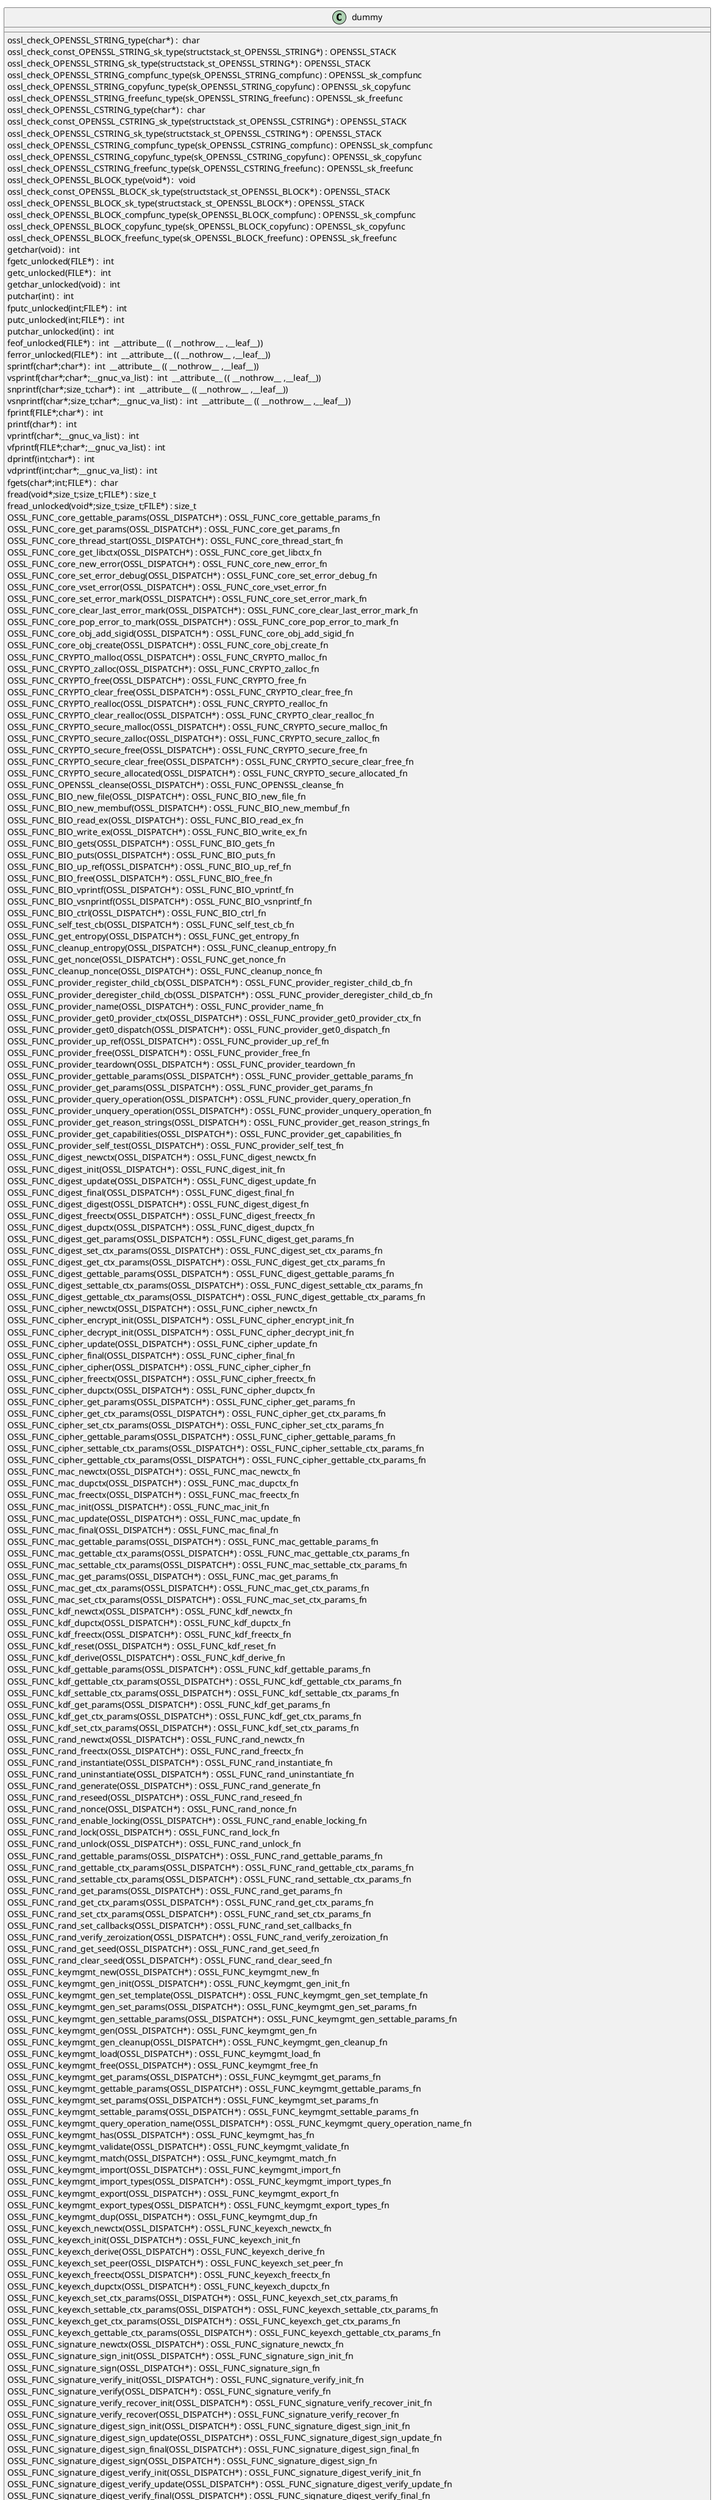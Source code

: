 @startuml
!pragma layout smetana
class dummy {
ossl_check_OPENSSL_STRING_type(char*) :  char  [[[./../../.././qc/crypto/encode_decode/decoder_pkey.c.html#451]]]
ossl_check_const_OPENSSL_STRING_sk_type(structstack_st_OPENSSL_STRING*) : OPENSSL_STACK [[[./../../.././qc/crypto/encode_decode/decoder_pkey.c.html#451]]]
ossl_check_OPENSSL_STRING_sk_type(structstack_st_OPENSSL_STRING*) : OPENSSL_STACK [[[./../../.././qc/crypto/encode_decode/decoder_pkey.c.html#451]]]
ossl_check_OPENSSL_STRING_compfunc_type(sk_OPENSSL_STRING_compfunc) : OPENSSL_sk_compfunc [[[./../../.././qc/crypto/encode_decode/decoder_pkey.c.html#451]]]
ossl_check_OPENSSL_STRING_copyfunc_type(sk_OPENSSL_STRING_copyfunc) : OPENSSL_sk_copyfunc [[[./../../.././qc/crypto/encode_decode/decoder_pkey.c.html#451]]]
ossl_check_OPENSSL_STRING_freefunc_type(sk_OPENSSL_STRING_freefunc) : OPENSSL_sk_freefunc [[[./../../.././qc/crypto/encode_decode/decoder_pkey.c.html#451]]]
ossl_check_OPENSSL_CSTRING_type(char*) :  char  [[[./../../.././qc/crypto/encode_decode/decoder_pkey.c.html#453]]]
ossl_check_const_OPENSSL_CSTRING_sk_type(structstack_st_OPENSSL_CSTRING*) : OPENSSL_STACK [[[./../../.././qc/crypto/encode_decode/decoder_pkey.c.html#453]]]
ossl_check_OPENSSL_CSTRING_sk_type(structstack_st_OPENSSL_CSTRING*) : OPENSSL_STACK [[[./../../.././qc/crypto/encode_decode/decoder_pkey.c.html#453]]]
ossl_check_OPENSSL_CSTRING_compfunc_type(sk_OPENSSL_CSTRING_compfunc) : OPENSSL_sk_compfunc [[[./../../.././qc/crypto/encode_decode/decoder_pkey.c.html#453]]]
ossl_check_OPENSSL_CSTRING_copyfunc_type(sk_OPENSSL_CSTRING_copyfunc) : OPENSSL_sk_copyfunc [[[./../../.././qc/crypto/encode_decode/decoder_pkey.c.html#453]]]
ossl_check_OPENSSL_CSTRING_freefunc_type(sk_OPENSSL_CSTRING_freefunc) : OPENSSL_sk_freefunc [[[./../../.././qc/crypto/encode_decode/decoder_pkey.c.html#453]]]
ossl_check_OPENSSL_BLOCK_type(void*) :  void  [[[./../../.././qc/crypto/encode_decode/decoder_pkey.c.html#456]]]
ossl_check_const_OPENSSL_BLOCK_sk_type(structstack_st_OPENSSL_BLOCK*) : OPENSSL_STACK [[[./../../.././qc/crypto/encode_decode/decoder_pkey.c.html#456]]]
ossl_check_OPENSSL_BLOCK_sk_type(structstack_st_OPENSSL_BLOCK*) : OPENSSL_STACK [[[./../../.././qc/crypto/encode_decode/decoder_pkey.c.html#456]]]
ossl_check_OPENSSL_BLOCK_compfunc_type(sk_OPENSSL_BLOCK_compfunc) : OPENSSL_sk_compfunc [[[./../../.././qc/crypto/encode_decode/decoder_pkey.c.html#456]]]
ossl_check_OPENSSL_BLOCK_copyfunc_type(sk_OPENSSL_BLOCK_copyfunc) : OPENSSL_sk_copyfunc [[[./../../.././qc/crypto/encode_decode/decoder_pkey.c.html#456]]]
ossl_check_OPENSSL_BLOCK_freefunc_type(sk_OPENSSL_BLOCK_freefunc) : OPENSSL_sk_freefunc [[[./../../.././qc/crypto/encode_decode/decoder_pkey.c.html#456]]]
getchar(void) :  int  [[[./../../.././qc/crypto/encode_decode/decoder_pkey.c.html#1338]]]
fgetc_unlocked(FILE*) :  int  [[[./../../.././qc/crypto/encode_decode/decoder_pkey.c.html#1347]]]
getc_unlocked(FILE*) :  int  [[[./../../.././qc/crypto/encode_decode/decoder_pkey.c.html#1357]]]
getchar_unlocked(void) :  int  [[[./../../.././qc/crypto/encode_decode/decoder_pkey.c.html#1364]]]
putchar(int) :  int  [[[./../../.././qc/crypto/encode_decode/decoder_pkey.c.html#1373]]]
fputc_unlocked(int;FILE*) :  int  [[[./../../.././qc/crypto/encode_decode/decoder_pkey.c.html#1382]]]
putc_unlocked(int;FILE*) :  int  [[[./../../.././qc/crypto/encode_decode/decoder_pkey.c.html#1392]]]
putchar_unlocked(int) :  int  [[[./../../.././qc/crypto/encode_decode/decoder_pkey.c.html#1399]]]
feof_unlocked(FILE*) :  int  __attribute__ (( __nothrow__ ,__leaf__)) [[[./../../.././qc/crypto/encode_decode/decoder_pkey.c.html#1405]]]
ferror_unlocked(FILE*) :  int  __attribute__ (( __nothrow__ ,__leaf__)) [[[./../../.././qc/crypto/encode_decode/decoder_pkey.c.html#1412]]]
sprintf(char*;char*) :  int  __attribute__ (( __nothrow__ ,__leaf__)) [[[./../../.././qc/crypto/encode_decode/decoder_pkey.c.html#1431]]]
vsprintf(char*;char*;__gnuc_va_list) :  int  __attribute__ (( __nothrow__ ,__leaf__)) [[[./../../.././qc/crypto/encode_decode/decoder_pkey.c.html#1444]]]
snprintf(char*;size_t;char*) :  int  __attribute__ (( __nothrow__ ,__leaf__)) [[[./../../.././qc/crypto/encode_decode/decoder_pkey.c.html#1463]]]
vsnprintf(char*;size_t;char*;__gnuc_va_list) :  int  __attribute__ (( __nothrow__ ,__leaf__)) [[[./../../.././qc/crypto/encode_decode/decoder_pkey.c.html#1477]]]
fprintf(FILE*;char*) :  int  [[[./../../.././qc/crypto/encode_decode/decoder_pkey.c.html#1498]]]
printf(char*) :  int  [[[./../../.././qc/crypto/encode_decode/decoder_pkey.c.html#1505]]]
vprintf(char*;__gnuc_va_list) :  int  [[[./../../.././qc/crypto/encode_decode/decoder_pkey.c.html#1517]]]
vfprintf(FILE*;char*;__gnuc_va_list) :  int  [[[./../../.././qc/crypto/encode_decode/decoder_pkey.c.html#1527]]]
dprintf(int;char*) :  int  [[[./../../.././qc/crypto/encode_decode/decoder_pkey.c.html#1542]]]
vdprintf(int;char*;__gnuc_va_list) :  int  [[[./../../.././qc/crypto/encode_decode/decoder_pkey.c.html#1553]]]
fgets(char*;int;FILE*) :  char  [[[./../../.././qc/crypto/encode_decode/decoder_pkey.c.html#1572]]]
fread(void*;size_t;size_t;FILE*) : size_t [[[./../../.././qc/crypto/encode_decode/decoder_pkey.c.html#1598]]]
fread_unlocked(void*;size_t;size_t;FILE*) : size_t [[[./../../.././qc/crypto/encode_decode/decoder_pkey.c.html#1625]]]
OSSL_FUNC_core_gettable_params(OSSL_DISPATCH*) : OSSL_FUNC_core_gettable_params_fn [[[./../../.././qc/crypto/encode_decode/decoder_pkey.c.html#1682]]]
OSSL_FUNC_core_get_params(OSSL_DISPATCH*) : OSSL_FUNC_core_get_params_fn [[[./../../.././qc/crypto/encode_decode/decoder_pkey.c.html#1685]]]
OSSL_FUNC_core_thread_start(OSSL_DISPATCH*) : OSSL_FUNC_core_thread_start_fn [[[./../../.././qc/crypto/encode_decode/decoder_pkey.c.html#1688]]]
OSSL_FUNC_core_get_libctx(OSSL_DISPATCH*) : OSSL_FUNC_core_get_libctx_fn [[[./../../.././qc/crypto/encode_decode/decoder_pkey.c.html#1692]]]
OSSL_FUNC_core_new_error(OSSL_DISPATCH*) : OSSL_FUNC_core_new_error_fn [[[./../../.././qc/crypto/encode_decode/decoder_pkey.c.html#1695]]]
OSSL_FUNC_core_set_error_debug(OSSL_DISPATCH*) : OSSL_FUNC_core_set_error_debug_fn [[[./../../.././qc/crypto/encode_decode/decoder_pkey.c.html#1697]]]
OSSL_FUNC_core_vset_error(OSSL_DISPATCH*) : OSSL_FUNC_core_vset_error_fn [[[./../../.././qc/crypto/encode_decode/decoder_pkey.c.html#1701]]]
OSSL_FUNC_core_set_error_mark(OSSL_DISPATCH*) : OSSL_FUNC_core_set_error_mark_fn [[[./../../.././qc/crypto/encode_decode/decoder_pkey.c.html#1705]]]
OSSL_FUNC_core_clear_last_error_mark(OSSL_DISPATCH*) : OSSL_FUNC_core_clear_last_error_mark_fn [[[./../../.././qc/crypto/encode_decode/decoder_pkey.c.html#1707]]]
OSSL_FUNC_core_pop_error_to_mark(OSSL_DISPATCH*) : OSSL_FUNC_core_pop_error_to_mark_fn [[[./../../.././qc/crypto/encode_decode/decoder_pkey.c.html#1710]]]
OSSL_FUNC_core_obj_add_sigid(OSSL_DISPATCH*) : OSSL_FUNC_core_obj_add_sigid_fn [[[./../../.././qc/crypto/encode_decode/decoder_pkey.c.html#1718]]]
OSSL_FUNC_core_obj_create(OSSL_DISPATCH*) : OSSL_FUNC_core_obj_create_fn [[[./../../.././qc/crypto/encode_decode/decoder_pkey.c.html#1721]]]
OSSL_FUNC_CRYPTO_malloc(OSSL_DISPATCH*) : OSSL_FUNC_CRYPTO_malloc_fn [[[./../../.././qc/crypto/encode_decode/decoder_pkey.c.html#1727]]]
OSSL_FUNC_CRYPTO_zalloc(OSSL_DISPATCH*) : OSSL_FUNC_CRYPTO_zalloc_fn [[[./../../.././qc/crypto/encode_decode/decoder_pkey.c.html#1730]]]
OSSL_FUNC_CRYPTO_free(OSSL_DISPATCH*) : OSSL_FUNC_CRYPTO_free_fn [[[./../../.././qc/crypto/encode_decode/decoder_pkey.c.html#1733]]]
OSSL_FUNC_CRYPTO_clear_free(OSSL_DISPATCH*) : OSSL_FUNC_CRYPTO_clear_free_fn [[[./../../.././qc/crypto/encode_decode/decoder_pkey.c.html#1736]]]
OSSL_FUNC_CRYPTO_realloc(OSSL_DISPATCH*) : OSSL_FUNC_CRYPTO_realloc_fn [[[./../../.././qc/crypto/encode_decode/decoder_pkey.c.html#1739]]]
OSSL_FUNC_CRYPTO_clear_realloc(OSSL_DISPATCH*) : OSSL_FUNC_CRYPTO_clear_realloc_fn [[[./../../.././qc/crypto/encode_decode/decoder_pkey.c.html#1742]]]
OSSL_FUNC_CRYPTO_secure_malloc(OSSL_DISPATCH*) : OSSL_FUNC_CRYPTO_secure_malloc_fn [[[./../../.././qc/crypto/encode_decode/decoder_pkey.c.html#1746]]]
OSSL_FUNC_CRYPTO_secure_zalloc(OSSL_DISPATCH*) : OSSL_FUNC_CRYPTO_secure_zalloc_fn [[[./../../.././qc/crypto/encode_decode/decoder_pkey.c.html#1749]]]
OSSL_FUNC_CRYPTO_secure_free(OSSL_DISPATCH*) : OSSL_FUNC_CRYPTO_secure_free_fn [[[./../../.././qc/crypto/encode_decode/decoder_pkey.c.html#1752]]]
OSSL_FUNC_CRYPTO_secure_clear_free(OSSL_DISPATCH*) : OSSL_FUNC_CRYPTO_secure_clear_free_fn [[[./../../.././qc/crypto/encode_decode/decoder_pkey.c.html#1755]]]
OSSL_FUNC_CRYPTO_secure_allocated(OSSL_DISPATCH*) : OSSL_FUNC_CRYPTO_secure_allocated_fn [[[./../../.././qc/crypto/encode_decode/decoder_pkey.c.html#1759]]]
OSSL_FUNC_OPENSSL_cleanse(OSSL_DISPATCH*) : OSSL_FUNC_OPENSSL_cleanse_fn [[[./../../.././qc/crypto/encode_decode/decoder_pkey.c.html#1762]]]
OSSL_FUNC_BIO_new_file(OSSL_DISPATCH*) : OSSL_FUNC_BIO_new_file_fn [[[./../../.././qc/crypto/encode_decode/decoder_pkey.c.html#1764]]]
OSSL_FUNC_BIO_new_membuf(OSSL_DISPATCH*) : OSSL_FUNC_BIO_new_membuf_fn [[[./../../.././qc/crypto/encode_decode/decoder_pkey.c.html#1766]]]
OSSL_FUNC_BIO_read_ex(OSSL_DISPATCH*) : OSSL_FUNC_BIO_read_ex_fn [[[./../../.././qc/crypto/encode_decode/decoder_pkey.c.html#1767]]]
OSSL_FUNC_BIO_write_ex(OSSL_DISPATCH*) : OSSL_FUNC_BIO_write_ex_fn [[[./../../.././qc/crypto/encode_decode/decoder_pkey.c.html#1769]]]
OSSL_FUNC_BIO_gets(OSSL_DISPATCH*) : OSSL_FUNC_BIO_gets_fn [[[./../../.././qc/crypto/encode_decode/decoder_pkey.c.html#1771]]]
OSSL_FUNC_BIO_puts(OSSL_DISPATCH*) : OSSL_FUNC_BIO_puts_fn [[[./../../.././qc/crypto/encode_decode/decoder_pkey.c.html#1772]]]
OSSL_FUNC_BIO_up_ref(OSSL_DISPATCH*) : OSSL_FUNC_BIO_up_ref_fn [[[./../../.././qc/crypto/encode_decode/decoder_pkey.c.html#1773]]]
OSSL_FUNC_BIO_free(OSSL_DISPATCH*) : OSSL_FUNC_BIO_free_fn [[[./../../.././qc/crypto/encode_decode/decoder_pkey.c.html#1774]]]
OSSL_FUNC_BIO_vprintf(OSSL_DISPATCH*) : OSSL_FUNC_BIO_vprintf_fn [[[./../../.././qc/crypto/encode_decode/decoder_pkey.c.html#1775]]]
OSSL_FUNC_BIO_vsnprintf(OSSL_DISPATCH*) : OSSL_FUNC_BIO_vsnprintf_fn [[[./../../.././qc/crypto/encode_decode/decoder_pkey.c.html#1777]]]
OSSL_FUNC_BIO_ctrl(OSSL_DISPATCH*) : OSSL_FUNC_BIO_ctrl_fn [[[./../../.././qc/crypto/encode_decode/decoder_pkey.c.html#1779]]]
OSSL_FUNC_self_test_cb(OSSL_DISPATCH*) : OSSL_FUNC_self_test_cb_fn [[[./../../.././qc/crypto/encode_decode/decoder_pkey.c.html#1783]]]
OSSL_FUNC_get_entropy(OSSL_DISPATCH*) : OSSL_FUNC_get_entropy_fn [[[./../../.././qc/crypto/encode_decode/decoder_pkey.c.html#1791]]]
OSSL_FUNC_cleanup_entropy(OSSL_DISPATCH*) : OSSL_FUNC_cleanup_entropy_fn [[[./../../.././qc/crypto/encode_decode/decoder_pkey.c.html#1794]]]
OSSL_FUNC_get_nonce(OSSL_DISPATCH*) : OSSL_FUNC_get_nonce_fn [[[./../../.././qc/crypto/encode_decode/decoder_pkey.c.html#1796]]]
OSSL_FUNC_cleanup_nonce(OSSL_DISPATCH*) : OSSL_FUNC_cleanup_nonce_fn [[[./../../.././qc/crypto/encode_decode/decoder_pkey.c.html#1800]]]
OSSL_FUNC_provider_register_child_cb(OSSL_DISPATCH*) : OSSL_FUNC_provider_register_child_cb_fn [[[./../../.././qc/crypto/encode_decode/decoder_pkey.c.html#1802]]]
OSSL_FUNC_provider_deregister_child_cb(OSSL_DISPATCH*) : OSSL_FUNC_provider_deregister_child_cb_fn [[[./../../.././qc/crypto/encode_decode/decoder_pkey.c.html#1808]]]
OSSL_FUNC_provider_name(OSSL_DISPATCH*) : OSSL_FUNC_provider_name_fn [[[./../../.././qc/crypto/encode_decode/decoder_pkey.c.html#1810]]]
OSSL_FUNC_provider_get0_provider_ctx(OSSL_DISPATCH*) : OSSL_FUNC_provider_get0_provider_ctx_fn [[[./../../.././qc/crypto/encode_decode/decoder_pkey.c.html#1812]]]
OSSL_FUNC_provider_get0_dispatch(OSSL_DISPATCH*) : OSSL_FUNC_provider_get0_dispatch_fn [[[./../../.././qc/crypto/encode_decode/decoder_pkey.c.html#1814]]]
OSSL_FUNC_provider_up_ref(OSSL_DISPATCH*) : OSSL_FUNC_provider_up_ref_fn [[[./../../.././qc/crypto/encode_decode/decoder_pkey.c.html#1816]]]
OSSL_FUNC_provider_free(OSSL_DISPATCH*) : OSSL_FUNC_provider_free_fn [[[./../../.././qc/crypto/encode_decode/decoder_pkey.c.html#1818]]]
OSSL_FUNC_provider_teardown(OSSL_DISPATCH*) : OSSL_FUNC_provider_teardown_fn [[[./../../.././qc/crypto/encode_decode/decoder_pkey.c.html#1823]]]
OSSL_FUNC_provider_gettable_params(OSSL_DISPATCH*) : OSSL_FUNC_provider_gettable_params_fn [[[./../../.././qc/crypto/encode_decode/decoder_pkey.c.html#1825]]]
OSSL_FUNC_provider_get_params(OSSL_DISPATCH*) : OSSL_FUNC_provider_get_params_fn [[[./../../.././qc/crypto/encode_decode/decoder_pkey.c.html#1828]]]
OSSL_FUNC_provider_query_operation(OSSL_DISPATCH*) : OSSL_FUNC_provider_query_operation_fn [[[./../../.././qc/crypto/encode_decode/decoder_pkey.c.html#1831]]]
OSSL_FUNC_provider_unquery_operation(OSSL_DISPATCH*) : OSSL_FUNC_provider_unquery_operation_fn [[[./../../.././qc/crypto/encode_decode/decoder_pkey.c.html#1834]]]
OSSL_FUNC_provider_get_reason_strings(OSSL_DISPATCH*) : OSSL_FUNC_provider_get_reason_strings_fn [[[./../../.././qc/crypto/encode_decode/decoder_pkey.c.html#1837]]]
OSSL_FUNC_provider_get_capabilities(OSSL_DISPATCH*) : OSSL_FUNC_provider_get_capabilities_fn [[[./../../.././qc/crypto/encode_decode/decoder_pkey.c.html#1840]]]
OSSL_FUNC_provider_self_test(OSSL_DISPATCH*) : OSSL_FUNC_provider_self_test_fn [[[./../../.././qc/crypto/encode_decode/decoder_pkey.c.html#1843]]]
OSSL_FUNC_digest_newctx(OSSL_DISPATCH*) : OSSL_FUNC_digest_newctx_fn [[[./../../.././qc/crypto/encode_decode/decoder_pkey.c.html#1845]]]
OSSL_FUNC_digest_init(OSSL_DISPATCH*) : OSSL_FUNC_digest_init_fn [[[./../../.././qc/crypto/encode_decode/decoder_pkey.c.html#1846]]]
OSSL_FUNC_digest_update(OSSL_DISPATCH*) : OSSL_FUNC_digest_update_fn [[[./../../.././qc/crypto/encode_decode/decoder_pkey.c.html#1847]]]
OSSL_FUNC_digest_final(OSSL_DISPATCH*) : OSSL_FUNC_digest_final_fn [[[./../../.././qc/crypto/encode_decode/decoder_pkey.c.html#1849]]]
OSSL_FUNC_digest_digest(OSSL_DISPATCH*) : OSSL_FUNC_digest_digest_fn [[[./../../.././qc/crypto/encode_decode/decoder_pkey.c.html#1852]]]
OSSL_FUNC_digest_freectx(OSSL_DISPATCH*) : OSSL_FUNC_digest_freectx_fn [[[./../../.././qc/crypto/encode_decode/decoder_pkey.c.html#1856]]]
OSSL_FUNC_digest_dupctx(OSSL_DISPATCH*) : OSSL_FUNC_digest_dupctx_fn [[[./../../.././qc/crypto/encode_decode/decoder_pkey.c.html#1857]]]
OSSL_FUNC_digest_get_params(OSSL_DISPATCH*) : OSSL_FUNC_digest_get_params_fn [[[./../../.././qc/crypto/encode_decode/decoder_pkey.c.html#1859]]]
OSSL_FUNC_digest_set_ctx_params(OSSL_DISPATCH*) : OSSL_FUNC_digest_set_ctx_params_fn [[[./../../.././qc/crypto/encode_decode/decoder_pkey.c.html#1860]]]
OSSL_FUNC_digest_get_ctx_params(OSSL_DISPATCH*) : OSSL_FUNC_digest_get_ctx_params_fn [[[./../../.././qc/crypto/encode_decode/decoder_pkey.c.html#1862]]]
OSSL_FUNC_digest_gettable_params(OSSL_DISPATCH*) : OSSL_FUNC_digest_gettable_params_fn [[[./../../.././qc/crypto/encode_decode/decoder_pkey.c.html#1864]]]
OSSL_FUNC_digest_settable_ctx_params(OSSL_DISPATCH*) : OSSL_FUNC_digest_settable_ctx_params_fn [[[./../../.././qc/crypto/encode_decode/decoder_pkey.c.html#1866]]]
OSSL_FUNC_digest_gettable_ctx_params(OSSL_DISPATCH*) : OSSL_FUNC_digest_gettable_ctx_params_fn [[[./../../.././qc/crypto/encode_decode/decoder_pkey.c.html#1868]]]
OSSL_FUNC_cipher_newctx(OSSL_DISPATCH*) : OSSL_FUNC_cipher_newctx_fn [[[./../../.././qc/crypto/encode_decode/decoder_pkey.c.html#1870]]]
OSSL_FUNC_cipher_encrypt_init(OSSL_DISPATCH*) : OSSL_FUNC_cipher_encrypt_init_fn [[[./../../.././qc/crypto/encode_decode/decoder_pkey.c.html#1871]]]
OSSL_FUNC_cipher_decrypt_init(OSSL_DISPATCH*) : OSSL_FUNC_cipher_decrypt_init_fn [[[./../../.././qc/crypto/encode_decode/decoder_pkey.c.html#1877]]]
OSSL_FUNC_cipher_update(OSSL_DISPATCH*) : OSSL_FUNC_cipher_update_fn [[[./../../.././qc/crypto/encode_decode/decoder_pkey.c.html#1883]]]
OSSL_FUNC_cipher_final(OSSL_DISPATCH*) : OSSL_FUNC_cipher_final_fn [[[./../../.././qc/crypto/encode_decode/decoder_pkey.c.html#1887]]]
OSSL_FUNC_cipher_cipher(OSSL_DISPATCH*) : OSSL_FUNC_cipher_cipher_fn [[[./../../.././qc/crypto/encode_decode/decoder_pkey.c.html#1890]]]
OSSL_FUNC_cipher_freectx(OSSL_DISPATCH*) : OSSL_FUNC_cipher_freectx_fn [[[./../../.././qc/crypto/encode_decode/decoder_pkey.c.html#1894]]]
OSSL_FUNC_cipher_dupctx(OSSL_DISPATCH*) : OSSL_FUNC_cipher_dupctx_fn [[[./../../.././qc/crypto/encode_decode/decoder_pkey.c.html#1895]]]
OSSL_FUNC_cipher_get_params(OSSL_DISPATCH*) : OSSL_FUNC_cipher_get_params_fn [[[./../../.././qc/crypto/encode_decode/decoder_pkey.c.html#1896]]]
OSSL_FUNC_cipher_get_ctx_params(OSSL_DISPATCH*) : OSSL_FUNC_cipher_get_ctx_params_fn [[[./../../.././qc/crypto/encode_decode/decoder_pkey.c.html#1897]]]
OSSL_FUNC_cipher_set_ctx_params(OSSL_DISPATCH*) : OSSL_FUNC_cipher_set_ctx_params_fn [[[./../../.././qc/crypto/encode_decode/decoder_pkey.c.html#1899]]]
OSSL_FUNC_cipher_gettable_params(OSSL_DISPATCH*) : OSSL_FUNC_cipher_gettable_params_fn [[[./../../.././qc/crypto/encode_decode/decoder_pkey.c.html#1901]]]
OSSL_FUNC_cipher_settable_ctx_params(OSSL_DISPATCH*) : OSSL_FUNC_cipher_settable_ctx_params_fn [[[./../../.././qc/crypto/encode_decode/decoder_pkey.c.html#1903]]]
OSSL_FUNC_cipher_gettable_ctx_params(OSSL_DISPATCH*) : OSSL_FUNC_cipher_gettable_ctx_params_fn [[[./../../.././qc/crypto/encode_decode/decoder_pkey.c.html#1905]]]
OSSL_FUNC_mac_newctx(OSSL_DISPATCH*) : OSSL_FUNC_mac_newctx_fn [[[./../../.././qc/crypto/encode_decode/decoder_pkey.c.html#1907]]]
OSSL_FUNC_mac_dupctx(OSSL_DISPATCH*) : OSSL_FUNC_mac_dupctx_fn [[[./../../.././qc/crypto/encode_decode/decoder_pkey.c.html#1908]]]
OSSL_FUNC_mac_freectx(OSSL_DISPATCH*) : OSSL_FUNC_mac_freectx_fn [[[./../../.././qc/crypto/encode_decode/decoder_pkey.c.html#1909]]]
OSSL_FUNC_mac_init(OSSL_DISPATCH*) : OSSL_FUNC_mac_init_fn [[[./../../.././qc/crypto/encode_decode/decoder_pkey.c.html#1910]]]
OSSL_FUNC_mac_update(OSSL_DISPATCH*) : OSSL_FUNC_mac_update_fn [[[./../../.././qc/crypto/encode_decode/decoder_pkey.c.html#1912]]]
OSSL_FUNC_mac_final(OSSL_DISPATCH*) : OSSL_FUNC_mac_final_fn [[[./../../.././qc/crypto/encode_decode/decoder_pkey.c.html#1914]]]
OSSL_FUNC_mac_gettable_params(OSSL_DISPATCH*) : OSSL_FUNC_mac_gettable_params_fn [[[./../../.././qc/crypto/encode_decode/decoder_pkey.c.html#1917]]]
OSSL_FUNC_mac_gettable_ctx_params(OSSL_DISPATCH*) : OSSL_FUNC_mac_gettable_ctx_params_fn [[[./../../.././qc/crypto/encode_decode/decoder_pkey.c.html#1918]]]
OSSL_FUNC_mac_settable_ctx_params(OSSL_DISPATCH*) : OSSL_FUNC_mac_settable_ctx_params_fn [[[./../../.././qc/crypto/encode_decode/decoder_pkey.c.html#1920]]]
OSSL_FUNC_mac_get_params(OSSL_DISPATCH*) : OSSL_FUNC_mac_get_params_fn [[[./../../.././qc/crypto/encode_decode/decoder_pkey.c.html#1922]]]
OSSL_FUNC_mac_get_ctx_params(OSSL_DISPATCH*) : OSSL_FUNC_mac_get_ctx_params_fn [[[./../../.././qc/crypto/encode_decode/decoder_pkey.c.html#1923]]]
OSSL_FUNC_mac_set_ctx_params(OSSL_DISPATCH*) : OSSL_FUNC_mac_set_ctx_params_fn [[[./../../.././qc/crypto/encode_decode/decoder_pkey.c.html#1925]]]
OSSL_FUNC_kdf_newctx(OSSL_DISPATCH*) : OSSL_FUNC_kdf_newctx_fn [[[./../../.././qc/crypto/encode_decode/decoder_pkey.c.html#1927]]]
OSSL_FUNC_kdf_dupctx(OSSL_DISPATCH*) : OSSL_FUNC_kdf_dupctx_fn [[[./../../.././qc/crypto/encode_decode/decoder_pkey.c.html#1928]]]
OSSL_FUNC_kdf_freectx(OSSL_DISPATCH*) : OSSL_FUNC_kdf_freectx_fn [[[./../../.././qc/crypto/encode_decode/decoder_pkey.c.html#1929]]]
OSSL_FUNC_kdf_reset(OSSL_DISPATCH*) : OSSL_FUNC_kdf_reset_fn [[[./../../.././qc/crypto/encode_decode/decoder_pkey.c.html#1930]]]
OSSL_FUNC_kdf_derive(OSSL_DISPATCH*) : OSSL_FUNC_kdf_derive_fn [[[./../../.././qc/crypto/encode_decode/decoder_pkey.c.html#1931]]]
OSSL_FUNC_kdf_gettable_params(OSSL_DISPATCH*) : OSSL_FUNC_kdf_gettable_params_fn [[[./../../.././qc/crypto/encode_decode/decoder_pkey.c.html#1933]]]
OSSL_FUNC_kdf_gettable_ctx_params(OSSL_DISPATCH*) : OSSL_FUNC_kdf_gettable_ctx_params_fn [[[./../../.././qc/crypto/encode_decode/decoder_pkey.c.html#1934]]]
OSSL_FUNC_kdf_settable_ctx_params(OSSL_DISPATCH*) : OSSL_FUNC_kdf_settable_ctx_params_fn [[[./../../.././qc/crypto/encode_decode/decoder_pkey.c.html#1936]]]
OSSL_FUNC_kdf_get_params(OSSL_DISPATCH*) : OSSL_FUNC_kdf_get_params_fn [[[./../../.././qc/crypto/encode_decode/decoder_pkey.c.html#1938]]]
OSSL_FUNC_kdf_get_ctx_params(OSSL_DISPATCH*) : OSSL_FUNC_kdf_get_ctx_params_fn [[[./../../.././qc/crypto/encode_decode/decoder_pkey.c.html#1939]]]
OSSL_FUNC_kdf_set_ctx_params(OSSL_DISPATCH*) : OSSL_FUNC_kdf_set_ctx_params_fn [[[./../../.././qc/crypto/encode_decode/decoder_pkey.c.html#1941]]]
OSSL_FUNC_rand_newctx(OSSL_DISPATCH*) : OSSL_FUNC_rand_newctx_fn [[[./../../.././qc/crypto/encode_decode/decoder_pkey.c.html#1943]]]
OSSL_FUNC_rand_freectx(OSSL_DISPATCH*) : OSSL_FUNC_rand_freectx_fn [[[./../../.././qc/crypto/encode_decode/decoder_pkey.c.html#1946]]]
OSSL_FUNC_rand_instantiate(OSSL_DISPATCH*) : OSSL_FUNC_rand_instantiate_fn [[[./../../.././qc/crypto/encode_decode/decoder_pkey.c.html#1947]]]
OSSL_FUNC_rand_uninstantiate(OSSL_DISPATCH*) : OSSL_FUNC_rand_uninstantiate_fn [[[./../../.././qc/crypto/encode_decode/decoder_pkey.c.html#1952]]]
OSSL_FUNC_rand_generate(OSSL_DISPATCH*) : OSSL_FUNC_rand_generate_fn [[[./../../.././qc/crypto/encode_decode/decoder_pkey.c.html#1953]]]
OSSL_FUNC_rand_reseed(OSSL_DISPATCH*) : OSSL_FUNC_rand_reseed_fn [[[./../../.././qc/crypto/encode_decode/decoder_pkey.c.html#1957]]]
OSSL_FUNC_rand_nonce(OSSL_DISPATCH*) : OSSL_FUNC_rand_nonce_fn [[[./../../.././qc/crypto/encode_decode/decoder_pkey.c.html#1961]]]
OSSL_FUNC_rand_enable_locking(OSSL_DISPATCH*) : OSSL_FUNC_rand_enable_locking_fn [[[./../../.././qc/crypto/encode_decode/decoder_pkey.c.html#1964]]]
OSSL_FUNC_rand_lock(OSSL_DISPATCH*) : OSSL_FUNC_rand_lock_fn [[[./../../.././qc/crypto/encode_decode/decoder_pkey.c.html#1965]]]
OSSL_FUNC_rand_unlock(OSSL_DISPATCH*) : OSSL_FUNC_rand_unlock_fn [[[./../../.././qc/crypto/encode_decode/decoder_pkey.c.html#1966]]]
OSSL_FUNC_rand_gettable_params(OSSL_DISPATCH*) : OSSL_FUNC_rand_gettable_params_fn [[[./../../.././qc/crypto/encode_decode/decoder_pkey.c.html#1967]]]
OSSL_FUNC_rand_gettable_ctx_params(OSSL_DISPATCH*) : OSSL_FUNC_rand_gettable_ctx_params_fn [[[./../../.././qc/crypto/encode_decode/decoder_pkey.c.html#1968]]]
OSSL_FUNC_rand_settable_ctx_params(OSSL_DISPATCH*) : OSSL_FUNC_rand_settable_ctx_params_fn [[[./../../.././qc/crypto/encode_decode/decoder_pkey.c.html#1970]]]
OSSL_FUNC_rand_get_params(OSSL_DISPATCH*) : OSSL_FUNC_rand_get_params_fn [[[./../../.././qc/crypto/encode_decode/decoder_pkey.c.html#1972]]]
OSSL_FUNC_rand_get_ctx_params(OSSL_DISPATCH*) : OSSL_FUNC_rand_get_ctx_params_fn [[[./../../.././qc/crypto/encode_decode/decoder_pkey.c.html#1973]]]
OSSL_FUNC_rand_set_ctx_params(OSSL_DISPATCH*) : OSSL_FUNC_rand_set_ctx_params_fn [[[./../../.././qc/crypto/encode_decode/decoder_pkey.c.html#1975]]]
OSSL_FUNC_rand_set_callbacks(OSSL_DISPATCH*) : OSSL_FUNC_rand_set_callbacks_fn [[[./../../.././qc/crypto/encode_decode/decoder_pkey.c.html#1977]]]
OSSL_FUNC_rand_verify_zeroization(OSSL_DISPATCH*) : OSSL_FUNC_rand_verify_zeroization_fn [[[./../../.././qc/crypto/encode_decode/decoder_pkey.c.html#1982]]]
OSSL_FUNC_rand_get_seed(OSSL_DISPATCH*) : OSSL_FUNC_rand_get_seed_fn [[[./../../.././qc/crypto/encode_decode/decoder_pkey.c.html#1984]]]
OSSL_FUNC_rand_clear_seed(OSSL_DISPATCH*) : OSSL_FUNC_rand_clear_seed_fn [[[./../../.././qc/crypto/encode_decode/decoder_pkey.c.html#1989]]]
OSSL_FUNC_keymgmt_new(OSSL_DISPATCH*) : OSSL_FUNC_keymgmt_new_fn [[[./../../.././qc/crypto/encode_decode/decoder_pkey.c.html#1991]]]
OSSL_FUNC_keymgmt_gen_init(OSSL_DISPATCH*) : OSSL_FUNC_keymgmt_gen_init_fn [[[./../../.././qc/crypto/encode_decode/decoder_pkey.c.html#1993]]]
OSSL_FUNC_keymgmt_gen_set_template(OSSL_DISPATCH*) : OSSL_FUNC_keymgmt_gen_set_template_fn [[[./../../.././qc/crypto/encode_decode/decoder_pkey.c.html#1995]]]
OSSL_FUNC_keymgmt_gen_set_params(OSSL_DISPATCH*) : OSSL_FUNC_keymgmt_gen_set_params_fn [[[./../../.././qc/crypto/encode_decode/decoder_pkey.c.html#1997]]]
OSSL_FUNC_keymgmt_gen_settable_params(OSSL_DISPATCH*) : OSSL_FUNC_keymgmt_gen_settable_params_fn [[[./../../.././qc/crypto/encode_decode/decoder_pkey.c.html#1999]]]
OSSL_FUNC_keymgmt_gen(OSSL_DISPATCH*) : OSSL_FUNC_keymgmt_gen_fn [[[./../../.././qc/crypto/encode_decode/decoder_pkey.c.html#2002]]]
OSSL_FUNC_keymgmt_gen_cleanup(OSSL_DISPATCH*) : OSSL_FUNC_keymgmt_gen_cleanup_fn [[[./../../.././qc/crypto/encode_decode/decoder_pkey.c.html#2004]]]
OSSL_FUNC_keymgmt_load(OSSL_DISPATCH*) : OSSL_FUNC_keymgmt_load_fn [[[./../../.././qc/crypto/encode_decode/decoder_pkey.c.html#2008]]]
OSSL_FUNC_keymgmt_free(OSSL_DISPATCH*) : OSSL_FUNC_keymgmt_free_fn [[[./../../.././qc/crypto/encode_decode/decoder_pkey.c.html#2013]]]
OSSL_FUNC_keymgmt_get_params(OSSL_DISPATCH*) : OSSL_FUNC_keymgmt_get_params_fn [[[./../../.././qc/crypto/encode_decode/decoder_pkey.c.html#2018]]]
OSSL_FUNC_keymgmt_gettable_params(OSSL_DISPATCH*) : OSSL_FUNC_keymgmt_gettable_params_fn [[[./../../.././qc/crypto/encode_decode/decoder_pkey.c.html#2020]]]
OSSL_FUNC_keymgmt_set_params(OSSL_DISPATCH*) : OSSL_FUNC_keymgmt_set_params_fn [[[./../../.././qc/crypto/encode_decode/decoder_pkey.c.html#2025]]]
OSSL_FUNC_keymgmt_settable_params(OSSL_DISPATCH*) : OSSL_FUNC_keymgmt_settable_params_fn [[[./../../.././qc/crypto/encode_decode/decoder_pkey.c.html#2027]]]
OSSL_FUNC_keymgmt_query_operation_name(OSSL_DISPATCH*) : OSSL_FUNC_keymgmt_query_operation_name_fn [[[./../../.././qc/crypto/encode_decode/decoder_pkey.c.html#2032]]]
OSSL_FUNC_keymgmt_has(OSSL_DISPATCH*) : OSSL_FUNC_keymgmt_has_fn [[[./../../.././qc/crypto/encode_decode/decoder_pkey.c.html#2037]]]
OSSL_FUNC_keymgmt_validate(OSSL_DISPATCH*) : OSSL_FUNC_keymgmt_validate_fn [[[./../../.././qc/crypto/encode_decode/decoder_pkey.c.html#2041]]]
OSSL_FUNC_keymgmt_match(OSSL_DISPATCH*) : OSSL_FUNC_keymgmt_match_fn [[[./../../.././qc/crypto/encode_decode/decoder_pkey.c.html#2046]]]
OSSL_FUNC_keymgmt_import(OSSL_DISPATCH*) : OSSL_FUNC_keymgmt_import_fn [[[./../../.././qc/crypto/encode_decode/decoder_pkey.c.html#2048]]]
OSSL_FUNC_keymgmt_import_types(OSSL_DISPATCH*) : OSSL_FUNC_keymgmt_import_types_fn [[[./../../.././qc/crypto/encode_decode/decoder_pkey.c.html#2050]]]
OSSL_FUNC_keymgmt_export(OSSL_DISPATCH*) : OSSL_FUNC_keymgmt_export_fn [[[./../../.././qc/crypto/encode_decode/decoder_pkey.c.html#2052]]]
OSSL_FUNC_keymgmt_export_types(OSSL_DISPATCH*) : OSSL_FUNC_keymgmt_export_types_fn [[[./../../.././qc/crypto/encode_decode/decoder_pkey.c.html#2055]]]
OSSL_FUNC_keymgmt_dup(OSSL_DISPATCH*) : OSSL_FUNC_keymgmt_dup_fn [[[./../../.././qc/crypto/encode_decode/decoder_pkey.c.html#2060]]]
OSSL_FUNC_keyexch_newctx(OSSL_DISPATCH*) : OSSL_FUNC_keyexch_newctx_fn [[[./../../.././qc/crypto/encode_decode/decoder_pkey.c.html#2062]]]
OSSL_FUNC_keyexch_init(OSSL_DISPATCH*) : OSSL_FUNC_keyexch_init_fn [[[./../../.././qc/crypto/encode_decode/decoder_pkey.c.html#2063]]]
OSSL_FUNC_keyexch_derive(OSSL_DISPATCH*) : OSSL_FUNC_keyexch_derive_fn [[[./../../.././qc/crypto/encode_decode/decoder_pkey.c.html#2065]]]
OSSL_FUNC_keyexch_set_peer(OSSL_DISPATCH*) : OSSL_FUNC_keyexch_set_peer_fn [[[./../../.././qc/crypto/encode_decode/decoder_pkey.c.html#2067]]]
OSSL_FUNC_keyexch_freectx(OSSL_DISPATCH*) : OSSL_FUNC_keyexch_freectx_fn [[[./../../.././qc/crypto/encode_decode/decoder_pkey.c.html#2068]]]
OSSL_FUNC_keyexch_dupctx(OSSL_DISPATCH*) : OSSL_FUNC_keyexch_dupctx_fn [[[./../../.././qc/crypto/encode_decode/decoder_pkey.c.html#2069]]]
OSSL_FUNC_keyexch_set_ctx_params(OSSL_DISPATCH*) : OSSL_FUNC_keyexch_set_ctx_params_fn [[[./../../.././qc/crypto/encode_decode/decoder_pkey.c.html#2070]]]
OSSL_FUNC_keyexch_settable_ctx_params(OSSL_DISPATCH*) : OSSL_FUNC_keyexch_settable_ctx_params_fn [[[./../../.././qc/crypto/encode_decode/decoder_pkey.c.html#2072]]]
OSSL_FUNC_keyexch_get_ctx_params(OSSL_DISPATCH*) : OSSL_FUNC_keyexch_get_ctx_params_fn [[[./../../.././qc/crypto/encode_decode/decoder_pkey.c.html#2074]]]
OSSL_FUNC_keyexch_gettable_ctx_params(OSSL_DISPATCH*) : OSSL_FUNC_keyexch_gettable_ctx_params_fn [[[./../../.././qc/crypto/encode_decode/decoder_pkey.c.html#2076]]]
OSSL_FUNC_signature_newctx(OSSL_DISPATCH*) : OSSL_FUNC_signature_newctx_fn [[[./../../.././qc/crypto/encode_decode/decoder_pkey.c.html#2078]]]
OSSL_FUNC_signature_sign_init(OSSL_DISPATCH*) : OSSL_FUNC_signature_sign_init_fn [[[./../../.././qc/crypto/encode_decode/decoder_pkey.c.html#2080]]]
OSSL_FUNC_signature_sign(OSSL_DISPATCH*) : OSSL_FUNC_signature_sign_fn [[[./../../.././qc/crypto/encode_decode/decoder_pkey.c.html#2082]]]
OSSL_FUNC_signature_verify_init(OSSL_DISPATCH*) : OSSL_FUNC_signature_verify_init_fn [[[./../../.././qc/crypto/encode_decode/decoder_pkey.c.html#2086]]]
OSSL_FUNC_signature_verify(OSSL_DISPATCH*) : OSSL_FUNC_signature_verify_fn [[[./../../.././qc/crypto/encode_decode/decoder_pkey.c.html#2088]]]
OSSL_FUNC_signature_verify_recover_init(OSSL_DISPATCH*) : OSSL_FUNC_signature_verify_recover_init_fn [[[./../../.././qc/crypto/encode_decode/decoder_pkey.c.html#2093]]]
OSSL_FUNC_signature_verify_recover(OSSL_DISPATCH*) : OSSL_FUNC_signature_verify_recover_fn [[[./../../.././qc/crypto/encode_decode/decoder_pkey.c.html#2095]]]
OSSL_FUNC_signature_digest_sign_init(OSSL_DISPATCH*) : OSSL_FUNC_signature_digest_sign_init_fn [[[./../../.././qc/crypto/encode_decode/decoder_pkey.c.html#2098]]]
OSSL_FUNC_signature_digest_sign_update(OSSL_DISPATCH*) : OSSL_FUNC_signature_digest_sign_update_fn [[[./../../.././qc/crypto/encode_decode/decoder_pkey.c.html#2101]]]
OSSL_FUNC_signature_digest_sign_final(OSSL_DISPATCH*) : OSSL_FUNC_signature_digest_sign_final_fn [[[./../../.././qc/crypto/encode_decode/decoder_pkey.c.html#2103]]]
OSSL_FUNC_signature_digest_sign(OSSL_DISPATCH*) : OSSL_FUNC_signature_digest_sign_fn [[[./../../.././qc/crypto/encode_decode/decoder_pkey.c.html#2106]]]
OSSL_FUNC_signature_digest_verify_init(OSSL_DISPATCH*) : OSSL_FUNC_signature_digest_verify_init_fn [[[./../../.././qc/crypto/encode_decode/decoder_pkey.c.html#2109]]]
OSSL_FUNC_signature_digest_verify_update(OSSL_DISPATCH*) : OSSL_FUNC_signature_digest_verify_update_fn [[[./../../.././qc/crypto/encode_decode/decoder_pkey.c.html#2112]]]
OSSL_FUNC_signature_digest_verify_final(OSSL_DISPATCH*) : OSSL_FUNC_signature_digest_verify_final_fn [[[./../../.././qc/crypto/encode_decode/decoder_pkey.c.html#2114]]]
OSSL_FUNC_signature_digest_verify(OSSL_DISPATCH*) : OSSL_FUNC_signature_digest_verify_fn [[[./../../.././qc/crypto/encode_decode/decoder_pkey.c.html#2116]]]
OSSL_FUNC_signature_freectx(OSSL_DISPATCH*) : OSSL_FUNC_signature_freectx_fn [[[./../../.././qc/crypto/encode_decode/decoder_pkey.c.html#2119]]]
OSSL_FUNC_signature_dupctx(OSSL_DISPATCH*) : OSSL_FUNC_signature_dupctx_fn [[[./../../.././qc/crypto/encode_decode/decoder_pkey.c.html#2120]]]
OSSL_FUNC_signature_get_ctx_params(OSSL_DISPATCH*) : OSSL_FUNC_signature_get_ctx_params_fn [[[./../../.././qc/crypto/encode_decode/decoder_pkey.c.html#2121]]]
OSSL_FUNC_signature_gettable_ctx_params(OSSL_DISPATCH*) : OSSL_FUNC_signature_gettable_ctx_params_fn [[[./../../.././qc/crypto/encode_decode/decoder_pkey.c.html#2123]]]
OSSL_FUNC_signature_set_ctx_params(OSSL_DISPATCH*) : OSSL_FUNC_signature_set_ctx_params_fn [[[./../../.././qc/crypto/encode_decode/decoder_pkey.c.html#2125]]]
OSSL_FUNC_signature_settable_ctx_params(OSSL_DISPATCH*) : OSSL_FUNC_signature_settable_ctx_params_fn [[[./../../.././qc/crypto/encode_decode/decoder_pkey.c.html#2127]]]
OSSL_FUNC_signature_get_ctx_md_params(OSSL_DISPATCH*) : OSSL_FUNC_signature_get_ctx_md_params_fn [[[./../../.././qc/crypto/encode_decode/decoder_pkey.c.html#2129]]]
OSSL_FUNC_signature_gettable_ctx_md_params(OSSL_DISPATCH*) : OSSL_FUNC_signature_gettable_ctx_md_params_fn [[[./../../.././qc/crypto/encode_decode/decoder_pkey.c.html#2131]]]
OSSL_FUNC_signature_set_ctx_md_params(OSSL_DISPATCH*) : OSSL_FUNC_signature_set_ctx_md_params_fn [[[./../../.././qc/crypto/encode_decode/decoder_pkey.c.html#2133]]]
OSSL_FUNC_signature_settable_ctx_md_params(OSSL_DISPATCH*) : OSSL_FUNC_signature_settable_ctx_md_params_fn [[[./../../.././qc/crypto/encode_decode/decoder_pkey.c.html#2135]]]
OSSL_FUNC_asym_cipher_newctx(OSSL_DISPATCH*) : OSSL_FUNC_asym_cipher_newctx_fn [[[./../../.././qc/crypto/encode_decode/decoder_pkey.c.html#2137]]]
OSSL_FUNC_asym_cipher_encrypt_init(OSSL_DISPATCH*) : OSSL_FUNC_asym_cipher_encrypt_init_fn [[[./../../.././qc/crypto/encode_decode/decoder_pkey.c.html#2138]]]
OSSL_FUNC_asym_cipher_encrypt(OSSL_DISPATCH*) : OSSL_FUNC_asym_cipher_encrypt_fn [[[./../../.././qc/crypto/encode_decode/decoder_pkey.c.html#2140]]]
OSSL_FUNC_asym_cipher_decrypt_init(OSSL_DISPATCH*) : OSSL_FUNC_asym_cipher_decrypt_init_fn [[[./../../.././qc/crypto/encode_decode/decoder_pkey.c.html#2145]]]
OSSL_FUNC_asym_cipher_decrypt(OSSL_DISPATCH*) : OSSL_FUNC_asym_cipher_decrypt_fn [[[./../../.././qc/crypto/encode_decode/decoder_pkey.c.html#2147]]]
OSSL_FUNC_asym_cipher_freectx(OSSL_DISPATCH*) : OSSL_FUNC_asym_cipher_freectx_fn [[[./../../.././qc/crypto/encode_decode/decoder_pkey.c.html#2152]]]
OSSL_FUNC_asym_cipher_dupctx(OSSL_DISPATCH*) : OSSL_FUNC_asym_cipher_dupctx_fn [[[./../../.././qc/crypto/encode_decode/decoder_pkey.c.html#2153]]]
OSSL_FUNC_asym_cipher_get_ctx_params(OSSL_DISPATCH*) : OSSL_FUNC_asym_cipher_get_ctx_params_fn [[[./../../.././qc/crypto/encode_decode/decoder_pkey.c.html#2154]]]
OSSL_FUNC_asym_cipher_gettable_ctx_params(OSSL_DISPATCH*) : OSSL_FUNC_asym_cipher_gettable_ctx_params_fn [[[./../../.././qc/crypto/encode_decode/decoder_pkey.c.html#2156]]]
OSSL_FUNC_asym_cipher_set_ctx_params(OSSL_DISPATCH*) : OSSL_FUNC_asym_cipher_set_ctx_params_fn [[[./../../.././qc/crypto/encode_decode/decoder_pkey.c.html#2158]]]
OSSL_FUNC_asym_cipher_settable_ctx_params(OSSL_DISPATCH*) : OSSL_FUNC_asym_cipher_settable_ctx_params_fn [[[./../../.././qc/crypto/encode_decode/decoder_pkey.c.html#2160]]]
OSSL_FUNC_kem_newctx(OSSL_DISPATCH*) : OSSL_FUNC_kem_newctx_fn [[[./../../.././qc/crypto/encode_decode/decoder_pkey.c.html#2162]]]
OSSL_FUNC_kem_encapsulate_init(OSSL_DISPATCH*) : OSSL_FUNC_kem_encapsulate_init_fn [[[./../../.././qc/crypto/encode_decode/decoder_pkey.c.html#2163]]]
OSSL_FUNC_kem_auth_encapsulate_init(OSSL_DISPATCH*) : OSSL_FUNC_kem_auth_encapsulate_init_fn [[[./../../.././qc/crypto/encode_decode/decoder_pkey.c.html#2165]]]
OSSL_FUNC_kem_encapsulate(OSSL_DISPATCH*) : OSSL_FUNC_kem_encapsulate_fn [[[./../../.././qc/crypto/encode_decode/decoder_pkey.c.html#2168]]]
OSSL_FUNC_kem_decapsulate_init(OSSL_DISPATCH*) : OSSL_FUNC_kem_decapsulate_init_fn [[[./../../.././qc/crypto/encode_decode/decoder_pkey.c.html#2172]]]
OSSL_FUNC_kem_auth_decapsulate_init(OSSL_DISPATCH*) : OSSL_FUNC_kem_auth_decapsulate_init_fn [[[./../../.././qc/crypto/encode_decode/decoder_pkey.c.html#2174]]]
OSSL_FUNC_kem_decapsulate(OSSL_DISPATCH*) : OSSL_FUNC_kem_decapsulate_fn [[[./../../.././qc/crypto/encode_decode/decoder_pkey.c.html#2177]]]
OSSL_FUNC_kem_freectx(OSSL_DISPATCH*) : OSSL_FUNC_kem_freectx_fn [[[./../../.././qc/crypto/encode_decode/decoder_pkey.c.html#2180]]]
OSSL_FUNC_kem_dupctx(OSSL_DISPATCH*) : OSSL_FUNC_kem_dupctx_fn [[[./../../.././qc/crypto/encode_decode/decoder_pkey.c.html#2181]]]
OSSL_FUNC_kem_get_ctx_params(OSSL_DISPATCH*) : OSSL_FUNC_kem_get_ctx_params_fn [[[./../../.././qc/crypto/encode_decode/decoder_pkey.c.html#2182]]]
OSSL_FUNC_kem_gettable_ctx_params(OSSL_DISPATCH*) : OSSL_FUNC_kem_gettable_ctx_params_fn [[[./../../.././qc/crypto/encode_decode/decoder_pkey.c.html#2183]]]
OSSL_FUNC_kem_set_ctx_params(OSSL_DISPATCH*) : OSSL_FUNC_kem_set_ctx_params_fn [[[./../../.././qc/crypto/encode_decode/decoder_pkey.c.html#2185]]]
OSSL_FUNC_kem_settable_ctx_params(OSSL_DISPATCH*) : OSSL_FUNC_kem_settable_ctx_params_fn [[[./../../.././qc/crypto/encode_decode/decoder_pkey.c.html#2187]]]
OSSL_FUNC_encoder_newctx(OSSL_DISPATCH*) : OSSL_FUNC_encoder_newctx_fn [[[./../../.././qc/crypto/encode_decode/decoder_pkey.c.html#2189]]]
OSSL_FUNC_encoder_freectx(OSSL_DISPATCH*) : OSSL_FUNC_encoder_freectx_fn [[[./../../.././qc/crypto/encode_decode/decoder_pkey.c.html#2190]]]
OSSL_FUNC_encoder_get_params(OSSL_DISPATCH*) : OSSL_FUNC_encoder_get_params_fn [[[./../../.././qc/crypto/encode_decode/decoder_pkey.c.html#2191]]]
OSSL_FUNC_encoder_gettable_params(OSSL_DISPATCH*) : OSSL_FUNC_encoder_gettable_params_fn [[[./../../.././qc/crypto/encode_decode/decoder_pkey.c.html#2192]]]
OSSL_FUNC_encoder_set_ctx_params(OSSL_DISPATCH*) : OSSL_FUNC_encoder_set_ctx_params_fn [[[./../../.././qc/crypto/encode_decode/decoder_pkey.c.html#2194]]]
OSSL_FUNC_encoder_settable_ctx_params(OSSL_DISPATCH*) : OSSL_FUNC_encoder_settable_ctx_params_fn [[[./../../.././qc/crypto/encode_decode/decoder_pkey.c.html#2196]]]
OSSL_FUNC_encoder_does_selection(OSSL_DISPATCH*) : OSSL_FUNC_encoder_does_selection_fn [[[./../../.././qc/crypto/encode_decode/decoder_pkey.c.html#2199]]]
OSSL_FUNC_encoder_encode(OSSL_DISPATCH*) : OSSL_FUNC_encoder_encode_fn [[[./../../.././qc/crypto/encode_decode/decoder_pkey.c.html#2201]]]
OSSL_FUNC_encoder_import_object(OSSL_DISPATCH*) : OSSL_FUNC_encoder_import_object_fn [[[./../../.././qc/crypto/encode_decode/decoder_pkey.c.html#2207]]]
OSSL_FUNC_encoder_free_object(OSSL_DISPATCH*) : OSSL_FUNC_encoder_free_object_fn [[[./../../.././qc/crypto/encode_decode/decoder_pkey.c.html#2209]]]
OSSL_FUNC_decoder_newctx(OSSL_DISPATCH*) : OSSL_FUNC_decoder_newctx_fn [[[./../../.././qc/crypto/encode_decode/decoder_pkey.c.html#2211]]]
OSSL_FUNC_decoder_freectx(OSSL_DISPATCH*) : OSSL_FUNC_decoder_freectx_fn [[[./../../.././qc/crypto/encode_decode/decoder_pkey.c.html#2212]]]
OSSL_FUNC_decoder_get_params(OSSL_DISPATCH*) : OSSL_FUNC_decoder_get_params_fn [[[./../../.././qc/crypto/encode_decode/decoder_pkey.c.html#2213]]]
OSSL_FUNC_decoder_gettable_params(OSSL_DISPATCH*) : OSSL_FUNC_decoder_gettable_params_fn [[[./../../.././qc/crypto/encode_decode/decoder_pkey.c.html#2214]]]
OSSL_FUNC_decoder_set_ctx_params(OSSL_DISPATCH*) : OSSL_FUNC_decoder_set_ctx_params_fn [[[./../../.././qc/crypto/encode_decode/decoder_pkey.c.html#2216]]]
OSSL_FUNC_decoder_settable_ctx_params(OSSL_DISPATCH*) : OSSL_FUNC_decoder_settable_ctx_params_fn [[[./../../.././qc/crypto/encode_decode/decoder_pkey.c.html#2218]]]
OSSL_FUNC_decoder_does_selection(OSSL_DISPATCH*) : OSSL_FUNC_decoder_does_selection_fn [[[./../../.././qc/crypto/encode_decode/decoder_pkey.c.html#2221]]]
OSSL_FUNC_decoder_decode(OSSL_DISPATCH*) : OSSL_FUNC_decoder_decode_fn [[[./../../.././qc/crypto/encode_decode/decoder_pkey.c.html#2223]]]
OSSL_FUNC_decoder_export_object(OSSL_DISPATCH*) : OSSL_FUNC_decoder_export_object_fn [[[./../../.././qc/crypto/encode_decode/decoder_pkey.c.html#2227]]]
OSSL_FUNC_store_open(OSSL_DISPATCH*) : OSSL_FUNC_store_open_fn [[[./../../.././qc/crypto/encode_decode/decoder_pkey.c.html#2229]]]
OSSL_FUNC_store_attach(OSSL_DISPATCH*) : OSSL_FUNC_store_attach_fn [[[./../../.././qc/crypto/encode_decode/decoder_pkey.c.html#2230]]]
OSSL_FUNC_store_settable_ctx_params(OSSL_DISPATCH*) : OSSL_FUNC_store_settable_ctx_params_fn [[[./../../.././qc/crypto/encode_decode/decoder_pkey.c.html#2231]]]
OSSL_FUNC_store_set_ctx_params(OSSL_DISPATCH*) : OSSL_FUNC_store_set_ctx_params_fn [[[./../../.././qc/crypto/encode_decode/decoder_pkey.c.html#2233]]]
OSSL_FUNC_store_load(OSSL_DISPATCH*) : OSSL_FUNC_store_load_fn [[[./../../.././qc/crypto/encode_decode/decoder_pkey.c.html#2235]]]
OSSL_FUNC_store_eof(OSSL_DISPATCH*) : OSSL_FUNC_store_eof_fn [[[./../../.././qc/crypto/encode_decode/decoder_pkey.c.html#2239]]]
OSSL_FUNC_store_close(OSSL_DISPATCH*) : OSSL_FUNC_store_close_fn [[[./../../.././qc/crypto/encode_decode/decoder_pkey.c.html#2240]]]
OSSL_FUNC_store_export_object(OSSL_DISPATCH*) : OSSL_FUNC_store_export_object_fn [[[./../../.././qc/crypto/encode_decode/decoder_pkey.c.html#2241]]]
atoi(char*) :  int  __attribute__ (( __nothrow__ ,__leaf__)) [[[./../../.././qc/crypto/encode_decode/decoder_pkey.c.html#2375]]]
atol(char*) :  long  int  __attribute__ (( __nothrow__ ,__leaf__)) [[[./../../.././qc/crypto/encode_decode/decoder_pkey.c.html#2380]]]
atoll(char*) :  long  long  int  __attribute__ (( __nothrow__ ,__leaf__)) [[[./../../.././qc/crypto/encode_decode/decoder_pkey.c.html#2387]]]
__bswap_16(__uint16_t) : __uint16_t [[[./../../.././qc/crypto/encode_decode/decoder_pkey.c.html#2534]]]
__bswap_32(__uint32_t) : __uint32_t [[[./../../.././qc/crypto/encode_decode/decoder_pkey.c.html#2549]]]
__bswap_64(__uint64_t) : __uint64_t [[[./../../.././qc/crypto/encode_decode/decoder_pkey.c.html#2559]]]
__uint16_identity(__uint16_t) : __uint16_t [[[./../../.././qc/crypto/encode_decode/decoder_pkey.c.html#2571]]]
__uint32_identity(__uint32_t) : __uint32_t [[[./../../.././qc/crypto/encode_decode/decoder_pkey.c.html#2577]]]
__uint64_identity(__uint64_t) : __uint64_t [[[./../../.././qc/crypto/encode_decode/decoder_pkey.c.html#2583]]]
bsearch(void*;void*;size_t;size_t;__compar_fn_t) :  void  [[[./../../.././qc/crypto/encode_decode/decoder_pkey.c.html#3251]]]
atof(char*) :  double  __attribute__ (( __nothrow__ ,__leaf__)) [[[./../../.././qc/crypto/encode_decode/decoder_pkey.c.html#1]]]
realpath(char*;char*) :  char  [[[./../../.././qc/crypto/encode_decode/decoder_pkey.c.html#1]]]
ptsname_r(int;char*;size_t) :  int  __attribute__ (( __nothrow__ ,__leaf__)) [[[./../../.././qc/crypto/encode_decode/decoder_pkey.c.html#1]]]
wctomb(char*;wchar_t) :  int  __attribute__ (( __nothrow__ ,__leaf__)) [[[./../../.././qc/crypto/encode_decode/decoder_pkey.c.html#1]]]
mbstowcs(wchar_t*;char*;size_t) : size_t [[[./../../.././qc/crypto/encode_decode/decoder_pkey.c.html#1]]]
wcstombs(char*;wchar_t*;size_t) : size_t [[[./../../.././qc/crypto/encode_decode/decoder_pkey.c.html#1]]]
ossl_check_void_type(void*) :  void  [[[./../../.././qc/crypto/encode_decode/decoder_pkey.c.html#1]]]
ossl_check_const_void_sk_type(structstack_st_void*) : OPENSSL_STACK [[[./../../.././qc/crypto/encode_decode/decoder_pkey.c.html#1]]]
ossl_check_void_sk_type(structstack_st_void*) : OPENSSL_STACK [[[./../../.././qc/crypto/encode_decode/decoder_pkey.c.html#1]]]
ossl_check_void_compfunc_type(sk_void_compfunc) : OPENSSL_sk_compfunc [[[./../../.././qc/crypto/encode_decode/decoder_pkey.c.html#1]]]
ossl_check_void_copyfunc_type(sk_void_copyfunc) : OPENSSL_sk_copyfunc [[[./../../.././qc/crypto/encode_decode/decoder_pkey.c.html#1]]]
ossl_check_void_freefunc_type(sk_void_freefunc) : OPENSSL_sk_freefunc [[[./../../.././qc/crypto/encode_decode/decoder_pkey.c.html#1]]]
pthread_equal(pthread_t;pthread_t) :  int  __attribute__ (( __nothrow__ ,__leaf__)) [[[./../../.././qc/crypto/encode_decode/decoder_pkey.c.html#1]]]
ossl_check_BIO_type(BIO*) : BIO [[[./../../.././qc/crypto/encode_decode/decoder_pkey.c.html#1]]]
ossl_check_const_BIO_sk_type(structstack_st_BIO*) : OPENSSL_STACK [[[./../../.././qc/crypto/encode_decode/decoder_pkey.c.html#1]]]
ossl_check_BIO_sk_type(structstack_st_BIO*) : OPENSSL_STACK [[[./../../.././qc/crypto/encode_decode/decoder_pkey.c.html#1]]]
ossl_check_BIO_compfunc_type(sk_BIO_compfunc) : OPENSSL_sk_compfunc [[[./../../.././qc/crypto/encode_decode/decoder_pkey.c.html#1]]]
ossl_check_BIO_copyfunc_type(sk_BIO_copyfunc) : OPENSSL_sk_copyfunc [[[./../../.././qc/crypto/encode_decode/decoder_pkey.c.html#1]]]
ossl_check_BIO_freefunc_type(sk_BIO_freefunc) : OPENSSL_sk_freefunc [[[./../../.././qc/crypto/encode_decode/decoder_pkey.c.html#1]]]
ossl_check_X509_ALGOR_type(X509_ALGOR*) : X509_ALGOR [[[./../../.././qc/crypto/encode_decode/decoder_pkey.c.html#1]]]
ossl_check_const_X509_ALGOR_sk_type(structstack_st_X509_ALGOR*) : OPENSSL_STACK [[[./../../.././qc/crypto/encode_decode/decoder_pkey.c.html#1]]]
ossl_check_X509_ALGOR_sk_type(structstack_st_X509_ALGOR*) : OPENSSL_STACK [[[./../../.././qc/crypto/encode_decode/decoder_pkey.c.html#1]]]
ossl_check_X509_ALGOR_compfunc_type(sk_X509_ALGOR_compfunc) : OPENSSL_sk_compfunc [[[./../../.././qc/crypto/encode_decode/decoder_pkey.c.html#1]]]
ossl_check_X509_ALGOR_copyfunc_type(sk_X509_ALGOR_copyfunc) : OPENSSL_sk_copyfunc [[[./../../.././qc/crypto/encode_decode/decoder_pkey.c.html#1]]]
ossl_check_X509_ALGOR_freefunc_type(sk_X509_ALGOR_freefunc) : OPENSSL_sk_freefunc [[[./../../.././qc/crypto/encode_decode/decoder_pkey.c.html#1]]]
ossl_check_ASN1_STRING_TABLE_type(ASN1_STRING_TABLE*) : ASN1_STRING_TABLE [[[./../../.././qc/crypto/encode_decode/decoder_pkey.c.html#1]]]
ossl_check_const_ASN1_STRING_TABLE_sk_type(structstack_st_ASN1_STRING_TABLE*) : OPENSSL_STACK [[[./../../.././qc/crypto/encode_decode/decoder_pkey.c.html#1]]]
ossl_check_ASN1_STRING_TABLE_sk_type(structstack_st_ASN1_STRING_TABLE*) : OPENSSL_STACK [[[./../../.././qc/crypto/encode_decode/decoder_pkey.c.html#1]]]
ossl_check_ASN1_STRING_TABLE_compfunc_type(sk_ASN1_STRING_TABLE_compfunc) : OPENSSL_sk_compfunc [[[./../../.././qc/crypto/encode_decode/decoder_pkey.c.html#1]]]
ossl_check_ASN1_STRING_TABLE_copyfunc_type(sk_ASN1_STRING_TABLE_copyfunc) : OPENSSL_sk_copyfunc [[[./../../.././qc/crypto/encode_decode/decoder_pkey.c.html#1]]]
ossl_check_ASN1_STRING_TABLE_freefunc_type(sk_ASN1_STRING_TABLE_freefunc) : OPENSSL_sk_freefunc [[[./../../.././qc/crypto/encode_decode/decoder_pkey.c.html#1]]]
ossl_check_ASN1_TYPE_type(ASN1_TYPE*) : ASN1_TYPE [[[./../../.././qc/crypto/encode_decode/decoder_pkey.c.html#1]]]
ossl_check_const_ASN1_TYPE_sk_type(structstack_st_ASN1_TYPE*) : OPENSSL_STACK [[[./../../.././qc/crypto/encode_decode/decoder_pkey.c.html#1]]]
ossl_check_ASN1_TYPE_sk_type(structstack_st_ASN1_TYPE*) : OPENSSL_STACK [[[./../../.././qc/crypto/encode_decode/decoder_pkey.c.html#1]]]
ossl_check_ASN1_TYPE_compfunc_type(sk_ASN1_TYPE_compfunc) : OPENSSL_sk_compfunc [[[./../../.././qc/crypto/encode_decode/decoder_pkey.c.html#1]]]
ossl_check_ASN1_TYPE_copyfunc_type(sk_ASN1_TYPE_copyfunc) : OPENSSL_sk_copyfunc [[[./../../.././qc/crypto/encode_decode/decoder_pkey.c.html#1]]]
ossl_check_ASN1_TYPE_freefunc_type(sk_ASN1_TYPE_freefunc) : OPENSSL_sk_freefunc [[[./../../.././qc/crypto/encode_decode/decoder_pkey.c.html#1]]]
ossl_check_ASN1_OBJECT_type(ASN1_OBJECT*) : ASN1_OBJECT [[[./../../.././qc/crypto/encode_decode/decoder_pkey.c.html#1]]]
ossl_check_const_ASN1_OBJECT_sk_type(structstack_st_ASN1_OBJECT*) : OPENSSL_STACK [[[./../../.././qc/crypto/encode_decode/decoder_pkey.c.html#1]]]
ossl_check_ASN1_OBJECT_sk_type(structstack_st_ASN1_OBJECT*) : OPENSSL_STACK [[[./../../.././qc/crypto/encode_decode/decoder_pkey.c.html#1]]]
ossl_check_ASN1_OBJECT_compfunc_type(sk_ASN1_OBJECT_compfunc) : OPENSSL_sk_compfunc [[[./../../.././qc/crypto/encode_decode/decoder_pkey.c.html#1]]]
ossl_check_ASN1_OBJECT_copyfunc_type(sk_ASN1_OBJECT_copyfunc) : OPENSSL_sk_copyfunc [[[./../../.././qc/crypto/encode_decode/decoder_pkey.c.html#1]]]
ossl_check_ASN1_OBJECT_freefunc_type(sk_ASN1_OBJECT_freefunc) : OPENSSL_sk_freefunc [[[./../../.././qc/crypto/encode_decode/decoder_pkey.c.html#1]]]
ossl_check_ASN1_INTEGER_type(ASN1_INTEGER*) : ASN1_INTEGER [[[./../../.././qc/crypto/encode_decode/decoder_pkey.c.html#1]]]
ossl_check_const_ASN1_INTEGER_sk_type(structstack_st_ASN1_INTEGER*) : OPENSSL_STACK [[[./../../.././qc/crypto/encode_decode/decoder_pkey.c.html#1]]]
ossl_check_ASN1_INTEGER_sk_type(structstack_st_ASN1_INTEGER*) : OPENSSL_STACK [[[./../../.././qc/crypto/encode_decode/decoder_pkey.c.html#1]]]
ossl_check_ASN1_INTEGER_compfunc_type(sk_ASN1_INTEGER_compfunc) : OPENSSL_sk_compfunc [[[./../../.././qc/crypto/encode_decode/decoder_pkey.c.html#1]]]
ossl_check_ASN1_INTEGER_copyfunc_type(sk_ASN1_INTEGER_copyfunc) : OPENSSL_sk_copyfunc [[[./../../.././qc/crypto/encode_decode/decoder_pkey.c.html#1]]]
ossl_check_ASN1_INTEGER_freefunc_type(sk_ASN1_INTEGER_freefunc) : OPENSSL_sk_freefunc [[[./../../.././qc/crypto/encode_decode/decoder_pkey.c.html#1]]]
ossl_check_ASN1_UTF8STRING_type(ASN1_UTF8STRING*) : ASN1_UTF8STRING [[[./../../.././qc/crypto/encode_decode/decoder_pkey.c.html#1]]]
ossl_check_const_ASN1_UTF8STRING_sk_type(structstack_st_ASN1_UTF8STRING*) : OPENSSL_STACK [[[./../../.././qc/crypto/encode_decode/decoder_pkey.c.html#1]]]
ossl_check_ASN1_UTF8STRING_sk_type(structstack_st_ASN1_UTF8STRING*) : OPENSSL_STACK [[[./../../.././qc/crypto/encode_decode/decoder_pkey.c.html#1]]]
ossl_check_ASN1_UTF8STRING_compfunc_type(sk_ASN1_UTF8STRING_compfunc) : OPENSSL_sk_compfunc [[[./../../.././qc/crypto/encode_decode/decoder_pkey.c.html#1]]]
ossl_check_ASN1_UTF8STRING_copyfunc_type(sk_ASN1_UTF8STRING_copyfunc) : OPENSSL_sk_copyfunc [[[./../../.././qc/crypto/encode_decode/decoder_pkey.c.html#1]]]
ossl_check_ASN1_UTF8STRING_freefunc_type(sk_ASN1_UTF8STRING_freefunc) : OPENSSL_sk_freefunc [[[./../../.././qc/crypto/encode_decode/decoder_pkey.c.html#1]]]
ossl_check_ASN1_GENERALSTRING_type(ASN1_GENERALSTRING*) : ASN1_GENERALSTRING [[[./../../.././qc/crypto/encode_decode/decoder_pkey.c.html#1]]]
ossl_check_const_ASN1_GENERALSTRING_sk_type(structstack_st_ASN1_GENERALSTRING*) : OPENSSL_STACK [[[./../../.././qc/crypto/encode_decode/decoder_pkey.c.html#1]]]
ossl_check_ASN1_GENERALSTRING_sk_type(structstack_st_ASN1_GENERALSTRING*) : OPENSSL_STACK [[[./../../.././qc/crypto/encode_decode/decoder_pkey.c.html#1]]]
ossl_check_ASN1_GENERALSTRING_compfunc_type(sk_ASN1_GENERALSTRING_compfunc) : OPENSSL_sk_compfunc [[[./../../.././qc/crypto/encode_decode/decoder_pkey.c.html#1]]]
ossl_check_ASN1_GENERALSTRING_copyfunc_type(sk_ASN1_GENERALSTRING_copyfunc) : OPENSSL_sk_copyfunc [[[./../../.././qc/crypto/encode_decode/decoder_pkey.c.html#1]]]
ossl_check_ASN1_GENERALSTRING_freefunc_type(sk_ASN1_GENERALSTRING_freefunc) : OPENSSL_sk_freefunc [[[./../../.././qc/crypto/encode_decode/decoder_pkey.c.html#1]]]
bcopy(void*;void*;size_t) :  void  __attribute__ (( __nothrow__ ,__leaf__)) [[[./../../.././qc/crypto/encode_decode/decoder_pkey.c.html#1]]]
bzero(void*;size_t) :  void  __attribute__ (( __nothrow__ ,__leaf__)) [[[./../../.././qc/crypto/encode_decode/decoder_pkey.c.html#1]]]
memcpy(void*;void*;size_t) :  void  [[[./../../.././qc/crypto/encode_decode/decoder_pkey.c.html#1]]]
memmove(void*;void*;size_t) :  void  [[[./../../.././qc/crypto/encode_decode/decoder_pkey.c.html#1]]]
memset(void*;int;size_t) :  void  [[[./../../.././qc/crypto/encode_decode/decoder_pkey.c.html#1]]]
explicit_bzero(void*;size_t) :  void  __attribute__ (( __nothrow__ ,__leaf__)) [[[./../../.././qc/crypto/encode_decode/decoder_pkey.c.html#1]]]
strcpy(char*;char*) :  char  [[[./../../.././qc/crypto/encode_decode/decoder_pkey.c.html#1]]]
stpcpy(char*;char*) :  char  [[[./../../.././qc/crypto/encode_decode/decoder_pkey.c.html#1]]]
strncpy(char*;char*;size_t) :  char  [[[./../../.././qc/crypto/encode_decode/decoder_pkey.c.html#1]]]
stpncpy(char*;char*;size_t) :  char  [[[./../../.././qc/crypto/encode_decode/decoder_pkey.c.html#1]]]
strcat(char*;char*) :  char  [[[./../../.././qc/crypto/encode_decode/decoder_pkey.c.html#1]]]
strncat(char*;char*;size_t) :  char  [[[./../../.././qc/crypto/encode_decode/decoder_pkey.c.html#1]]]
ossl_check_X509_NAME_type(X509_NAME*) : X509_NAME [[[./../../.././qc/crypto/encode_decode/decoder_pkey.c.html#1]]]
ossl_check_const_X509_NAME_sk_type(structstack_st_X509_NAME*) : OPENSSL_STACK [[[./../../.././qc/crypto/encode_decode/decoder_pkey.c.html#1]]]
ossl_check_X509_NAME_sk_type(structstack_st_X509_NAME*) : OPENSSL_STACK [[[./../../.././qc/crypto/encode_decode/decoder_pkey.c.html#1]]]
ossl_check_X509_NAME_compfunc_type(sk_X509_NAME_compfunc) : OPENSSL_sk_compfunc [[[./../../.././qc/crypto/encode_decode/decoder_pkey.c.html#1]]]
ossl_check_X509_NAME_copyfunc_type(sk_X509_NAME_copyfunc) : OPENSSL_sk_copyfunc [[[./../../.././qc/crypto/encode_decode/decoder_pkey.c.html#1]]]
ossl_check_X509_NAME_freefunc_type(sk_X509_NAME_freefunc) : OPENSSL_sk_freefunc [[[./../../.././qc/crypto/encode_decode/decoder_pkey.c.html#1]]]
ossl_check_X509_type(X509*) : X509 [[[./../../.././qc/crypto/encode_decode/decoder_pkey.c.html#1]]]
ossl_check_const_X509_sk_type(structstack_st_X509*) : OPENSSL_STACK [[[./../../.././qc/crypto/encode_decode/decoder_pkey.c.html#1]]]
ossl_check_X509_sk_type(structstack_st_X509*) : OPENSSL_STACK [[[./../../.././qc/crypto/encode_decode/decoder_pkey.c.html#1]]]
ossl_check_X509_compfunc_type(sk_X509_compfunc) : OPENSSL_sk_compfunc [[[./../../.././qc/crypto/encode_decode/decoder_pkey.c.html#1]]]
ossl_check_X509_copyfunc_type(sk_X509_copyfunc) : OPENSSL_sk_copyfunc [[[./../../.././qc/crypto/encode_decode/decoder_pkey.c.html#1]]]
ossl_check_X509_freefunc_type(sk_X509_freefunc) : OPENSSL_sk_freefunc [[[./../../.././qc/crypto/encode_decode/decoder_pkey.c.html#1]]]
ossl_check_X509_REVOKED_type(X509_REVOKED*) : X509_REVOKED [[[./../../.././qc/crypto/encode_decode/decoder_pkey.c.html#1]]]
ossl_check_const_X509_REVOKED_sk_type(structstack_st_X509_REVOKED*) : OPENSSL_STACK [[[./../../.././qc/crypto/encode_decode/decoder_pkey.c.html#1]]]
ossl_check_X509_REVOKED_sk_type(structstack_st_X509_REVOKED*) : OPENSSL_STACK [[[./../../.././qc/crypto/encode_decode/decoder_pkey.c.html#1]]]
ossl_check_X509_REVOKED_compfunc_type(sk_X509_REVOKED_compfunc) : OPENSSL_sk_compfunc [[[./../../.././qc/crypto/encode_decode/decoder_pkey.c.html#1]]]
ossl_check_X509_REVOKED_copyfunc_type(sk_X509_REVOKED_copyfunc) : OPENSSL_sk_copyfunc [[[./../../.././qc/crypto/encode_decode/decoder_pkey.c.html#1]]]
ossl_check_X509_REVOKED_freefunc_type(sk_X509_REVOKED_freefunc) : OPENSSL_sk_freefunc [[[./../../.././qc/crypto/encode_decode/decoder_pkey.c.html#1]]]
ossl_check_X509_CRL_type(X509_CRL*) : X509_CRL [[[./../../.././qc/crypto/encode_decode/decoder_pkey.c.html#1]]]
ossl_check_const_X509_CRL_sk_type(structstack_st_X509_CRL*) : OPENSSL_STACK [[[./../../.././qc/crypto/encode_decode/decoder_pkey.c.html#1]]]
ossl_check_X509_CRL_sk_type(structstack_st_X509_CRL*) : OPENSSL_STACK [[[./../../.././qc/crypto/encode_decode/decoder_pkey.c.html#1]]]
ossl_check_X509_CRL_compfunc_type(sk_X509_CRL_compfunc) : OPENSSL_sk_compfunc [[[./../../.././qc/crypto/encode_decode/decoder_pkey.c.html#1]]]
ossl_check_X509_CRL_copyfunc_type(sk_X509_CRL_copyfunc) : OPENSSL_sk_copyfunc [[[./../../.././qc/crypto/encode_decode/decoder_pkey.c.html#1]]]
ossl_check_X509_CRL_freefunc_type(sk_X509_CRL_freefunc) : OPENSSL_sk_freefunc [[[./../../.././qc/crypto/encode_decode/decoder_pkey.c.html#1]]]
ossl_check_X509_NAME_ENTRY_type(X509_NAME_ENTRY*) : X509_NAME_ENTRY [[[./../../.././qc/crypto/encode_decode/decoder_pkey.c.html#1]]]
ossl_check_const_X509_NAME_ENTRY_sk_type(structstack_st_X509_NAME_ENTRY*) : OPENSSL_STACK [[[./../../.././qc/crypto/encode_decode/decoder_pkey.c.html#1]]]
ossl_check_X509_NAME_ENTRY_sk_type(structstack_st_X509_NAME_ENTRY*) : OPENSSL_STACK [[[./../../.././qc/crypto/encode_decode/decoder_pkey.c.html#1]]]
ossl_check_X509_NAME_ENTRY_compfunc_type(sk_X509_NAME_ENTRY_compfunc) : OPENSSL_sk_compfunc [[[./../../.././qc/crypto/encode_decode/decoder_pkey.c.html#1]]]
ossl_check_X509_NAME_ENTRY_copyfunc_type(sk_X509_NAME_ENTRY_copyfunc) : OPENSSL_sk_copyfunc [[[./../../.././qc/crypto/encode_decode/decoder_pkey.c.html#1]]]
ossl_check_X509_NAME_ENTRY_freefunc_type(sk_X509_NAME_ENTRY_freefunc) : OPENSSL_sk_freefunc [[[./../../.././qc/crypto/encode_decode/decoder_pkey.c.html#1]]]
ossl_check_X509_EXTENSION_type(X509_EXTENSION*) : X509_EXTENSION [[[./../../.././qc/crypto/encode_decode/decoder_pkey.c.html#1]]]
ossl_check_const_X509_EXTENSION_sk_type(structstack_st_X509_EXTENSION*) : OPENSSL_STACK [[[./../../.././qc/crypto/encode_decode/decoder_pkey.c.html#1]]]
ossl_check_X509_EXTENSION_sk_type(structstack_st_X509_EXTENSION*) : OPENSSL_STACK [[[./../../.././qc/crypto/encode_decode/decoder_pkey.c.html#1]]]
ossl_check_X509_EXTENSION_compfunc_type(sk_X509_EXTENSION_compfunc) : OPENSSL_sk_compfunc [[[./../../.././qc/crypto/encode_decode/decoder_pkey.c.html#1]]]
ossl_check_X509_EXTENSION_copyfunc_type(sk_X509_EXTENSION_copyfunc) : OPENSSL_sk_copyfunc [[[./../../.././qc/crypto/encode_decode/decoder_pkey.c.html#1]]]
ossl_check_X509_EXTENSION_freefunc_type(sk_X509_EXTENSION_freefunc) : OPENSSL_sk_freefunc [[[./../../.././qc/crypto/encode_decode/decoder_pkey.c.html#1]]]
ossl_check_X509_ATTRIBUTE_type(X509_ATTRIBUTE*) : X509_ATTRIBUTE [[[./../../.././qc/crypto/encode_decode/decoder_pkey.c.html#1]]]
ossl_check_const_X509_ATTRIBUTE_sk_type(structstack_st_X509_ATTRIBUTE*) : OPENSSL_STACK [[[./../../.././qc/crypto/encode_decode/decoder_pkey.c.html#1]]]
ossl_check_X509_ATTRIBUTE_sk_type(structstack_st_X509_ATTRIBUTE*) : OPENSSL_STACK [[[./../../.././qc/crypto/encode_decode/decoder_pkey.c.html#1]]]
ossl_check_X509_ATTRIBUTE_compfunc_type(sk_X509_ATTRIBUTE_compfunc) : OPENSSL_sk_compfunc [[[./../../.././qc/crypto/encode_decode/decoder_pkey.c.html#1]]]
ossl_check_X509_ATTRIBUTE_copyfunc_type(sk_X509_ATTRIBUTE_copyfunc) : OPENSSL_sk_copyfunc [[[./../../.././qc/crypto/encode_decode/decoder_pkey.c.html#1]]]
ossl_check_X509_ATTRIBUTE_freefunc_type(sk_X509_ATTRIBUTE_freefunc) : OPENSSL_sk_freefunc [[[./../../.././qc/crypto/encode_decode/decoder_pkey.c.html#1]]]
ossl_check_X509_INFO_type(X509_INFO*) : X509_INFO [[[./../../.././qc/crypto/encode_decode/decoder_pkey.c.html#1]]]
ossl_check_const_X509_INFO_sk_type(structstack_st_X509_INFO*) : OPENSSL_STACK [[[./../../.././qc/crypto/encode_decode/decoder_pkey.c.html#1]]]
ossl_check_X509_INFO_sk_type(structstack_st_X509_INFO*) : OPENSSL_STACK [[[./../../.././qc/crypto/encode_decode/decoder_pkey.c.html#1]]]
ossl_check_X509_INFO_compfunc_type(sk_X509_INFO_compfunc) : OPENSSL_sk_compfunc [[[./../../.././qc/crypto/encode_decode/decoder_pkey.c.html#1]]]
ossl_check_X509_INFO_copyfunc_type(sk_X509_INFO_copyfunc) : OPENSSL_sk_copyfunc [[[./../../.././qc/crypto/encode_decode/decoder_pkey.c.html#1]]]
ossl_check_X509_INFO_freefunc_type(sk_X509_INFO_freefunc) : OPENSSL_sk_freefunc [[[./../../.././qc/crypto/encode_decode/decoder_pkey.c.html#1]]]
ossl_check_OPENSSL_STRING_lh_plain_type(OPENSSL_STRING*) : OPENSSL_STRING [[[./../../.././qc/crypto/encode_decode/decoder_pkey.c.html#1]]]
ossl_check_const_OPENSSL_STRING_lh_plain_type(OPENSSL_STRING*) : OPENSSL_STRING [[[./../../.././qc/crypto/encode_decode/decoder_pkey.c.html#1]]]
ossl_check_const_OPENSSL_STRING_lh_type(structlhash_st_OPENSSL_STRING*) : OPENSSL_LHASH [[[./../../.././qc/crypto/encode_decode/decoder_pkey.c.html#1]]]
ossl_check_OPENSSL_STRING_lh_type(structlhash_st_OPENSSL_STRING*) : OPENSSL_LHASH [[[./../../.././qc/crypto/encode_decode/decoder_pkey.c.html#1]]]
ossl_check_OPENSSL_STRING_lh_compfunc_type(lh_OPENSSL_STRING_compfunc) : OPENSSL_LH_COMPFUNC [[[./../../.././qc/crypto/encode_decode/decoder_pkey.c.html#1]]]
ossl_check_OPENSSL_STRING_lh_hashfunc_type(lh_OPENSSL_STRING_hashfunc) : OPENSSL_LH_HASHFUNC [[[./../../.././qc/crypto/encode_decode/decoder_pkey.c.html#1]]]
ossl_check_OPENSSL_STRING_lh_doallfunc_type(lh_OPENSSL_STRING_doallfunc) : OPENSSL_LH_DOALL_FUNC [[[./../../.././qc/crypto/encode_decode/decoder_pkey.c.html#1]]]
ossl_check_OPENSSL_CSTRING_lh_plain_type(OPENSSL_CSTRING*) : OPENSSL_CSTRING [[[./../../.././qc/crypto/encode_decode/decoder_pkey.c.html#1]]]
ossl_check_const_OPENSSL_CSTRING_lh_plain_type(OPENSSL_CSTRING*) : OPENSSL_CSTRING [[[./../../.././qc/crypto/encode_decode/decoder_pkey.c.html#1]]]
ossl_check_const_OPENSSL_CSTRING_lh_type(structlhash_st_OPENSSL_CSTRING*) : OPENSSL_LHASH [[[./../../.././qc/crypto/encode_decode/decoder_pkey.c.html#1]]]
ossl_check_OPENSSL_CSTRING_lh_type(structlhash_st_OPENSSL_CSTRING*) : OPENSSL_LHASH [[[./../../.././qc/crypto/encode_decode/decoder_pkey.c.html#1]]]
ossl_check_OPENSSL_CSTRING_lh_compfunc_type(lh_OPENSSL_CSTRING_compfunc) : OPENSSL_LH_COMPFUNC [[[./../../.././qc/crypto/encode_decode/decoder_pkey.c.html#1]]]
ossl_check_OPENSSL_CSTRING_lh_hashfunc_type(lh_OPENSSL_CSTRING_hashfunc) : OPENSSL_LH_HASHFUNC [[[./../../.././qc/crypto/encode_decode/decoder_pkey.c.html#1]]]
ossl_check_OPENSSL_CSTRING_lh_doallfunc_type(lh_OPENSSL_CSTRING_doallfunc) : OPENSSL_LH_DOALL_FUNC [[[./../../.././qc/crypto/encode_decode/decoder_pkey.c.html#1]]]
ossl_check_X509_LOOKUP_type(X509_LOOKUP*) : X509_LOOKUP [[[./../../.././qc/crypto/encode_decode/decoder_pkey.c.html#1]]]
ossl_check_const_X509_LOOKUP_sk_type(structstack_st_X509_LOOKUP*) : OPENSSL_STACK [[[./../../.././qc/crypto/encode_decode/decoder_pkey.c.html#1]]]
ossl_check_X509_LOOKUP_sk_type(structstack_st_X509_LOOKUP*) : OPENSSL_STACK [[[./../../.././qc/crypto/encode_decode/decoder_pkey.c.html#1]]]
ossl_check_X509_LOOKUP_compfunc_type(sk_X509_LOOKUP_compfunc) : OPENSSL_sk_compfunc [[[./../../.././qc/crypto/encode_decode/decoder_pkey.c.html#1]]]
ossl_check_X509_LOOKUP_copyfunc_type(sk_X509_LOOKUP_copyfunc) : OPENSSL_sk_copyfunc [[[./../../.././qc/crypto/encode_decode/decoder_pkey.c.html#1]]]
ossl_check_X509_LOOKUP_freefunc_type(sk_X509_LOOKUP_freefunc) : OPENSSL_sk_freefunc [[[./../../.././qc/crypto/encode_decode/decoder_pkey.c.html#1]]]
ossl_check_X509_OBJECT_type(X509_OBJECT*) : X509_OBJECT [[[./../../.././qc/crypto/encode_decode/decoder_pkey.c.html#1]]]
ossl_check_const_X509_OBJECT_sk_type(structstack_st_X509_OBJECT*) : OPENSSL_STACK [[[./../../.././qc/crypto/encode_decode/decoder_pkey.c.html#1]]]
ossl_check_X509_OBJECT_sk_type(structstack_st_X509_OBJECT*) : OPENSSL_STACK [[[./../../.././qc/crypto/encode_decode/decoder_pkey.c.html#1]]]
ossl_check_X509_OBJECT_compfunc_type(sk_X509_OBJECT_compfunc) : OPENSSL_sk_compfunc [[[./../../.././qc/crypto/encode_decode/decoder_pkey.c.html#1]]]
ossl_check_X509_OBJECT_copyfunc_type(sk_X509_OBJECT_copyfunc) : OPENSSL_sk_copyfunc [[[./../../.././qc/crypto/encode_decode/decoder_pkey.c.html#1]]]
ossl_check_X509_OBJECT_freefunc_type(sk_X509_OBJECT_freefunc) : OPENSSL_sk_freefunc [[[./../../.././qc/crypto/encode_decode/decoder_pkey.c.html#1]]]
ossl_check_X509_VERIFY_PARAM_type(X509_VERIFY_PARAM*) : X509_VERIFY_PARAM [[[./../../.././qc/crypto/encode_decode/decoder_pkey.c.html#1]]]
ossl_check_const_X509_VERIFY_PARAM_sk_type(structstack_st_X509_VERIFY_PARAM*) : OPENSSL_STACK [[[./../../.././qc/crypto/encode_decode/decoder_pkey.c.html#1]]]
ossl_check_X509_VERIFY_PARAM_sk_type(structstack_st_X509_VERIFY_PARAM*) : OPENSSL_STACK [[[./../../.././qc/crypto/encode_decode/decoder_pkey.c.html#1]]]
ossl_check_X509_VERIFY_PARAM_compfunc_type(sk_X509_VERIFY_PARAM_compfunc) : OPENSSL_sk_compfunc [[[./../../.././qc/crypto/encode_decode/decoder_pkey.c.html#1]]]
ossl_check_X509_VERIFY_PARAM_copyfunc_type(sk_X509_VERIFY_PARAM_copyfunc) : OPENSSL_sk_copyfunc [[[./../../.././qc/crypto/encode_decode/decoder_pkey.c.html#1]]]
ossl_check_X509_VERIFY_PARAM_freefunc_type(sk_X509_VERIFY_PARAM_freefunc) : OPENSSL_sk_freefunc [[[./../../.././qc/crypto/encode_decode/decoder_pkey.c.html#1]]]
ossl_check_X509_TRUST_type(X509_TRUST*) : X509_TRUST [[[./../../.././qc/crypto/encode_decode/decoder_pkey.c.html#1]]]
ossl_check_const_X509_TRUST_sk_type(structstack_st_X509_TRUST*) : OPENSSL_STACK [[[./../../.././qc/crypto/encode_decode/decoder_pkey.c.html#1]]]
ossl_check_X509_TRUST_sk_type(structstack_st_X509_TRUST*) : OPENSSL_STACK [[[./../../.././qc/crypto/encode_decode/decoder_pkey.c.html#1]]]
ossl_check_X509_TRUST_compfunc_type(sk_X509_TRUST_compfunc) : OPENSSL_sk_compfunc [[[./../../.././qc/crypto/encode_decode/decoder_pkey.c.html#1]]]
ossl_check_X509_TRUST_copyfunc_type(sk_X509_TRUST_copyfunc) : OPENSSL_sk_copyfunc [[[./../../.././qc/crypto/encode_decode/decoder_pkey.c.html#1]]]
ossl_check_X509_TRUST_freefunc_type(sk_X509_TRUST_freefunc) : OPENSSL_sk_freefunc [[[./../../.././qc/crypto/encode_decode/decoder_pkey.c.html#1]]]
ossl_check_PKCS7_SIGNER_INFO_type(PKCS7_SIGNER_INFO*) : PKCS7_SIGNER_INFO [[[./../../.././qc/crypto/encode_decode/decoder_pkey.c.html#1]]]
ossl_check_const_PKCS7_SIGNER_INFO_sk_type(structstack_st_PKCS7_SIGNER_INFO*) : OPENSSL_STACK [[[./../../.././qc/crypto/encode_decode/decoder_pkey.c.html#1]]]
ossl_check_PKCS7_SIGNER_INFO_sk_type(structstack_st_PKCS7_SIGNER_INFO*) : OPENSSL_STACK [[[./../../.././qc/crypto/encode_decode/decoder_pkey.c.html#1]]]
ossl_check_PKCS7_SIGNER_INFO_compfunc_type(sk_PKCS7_SIGNER_INFO_compfunc) : OPENSSL_sk_compfunc [[[./../../.././qc/crypto/encode_decode/decoder_pkey.c.html#1]]]
ossl_check_PKCS7_SIGNER_INFO_copyfunc_type(sk_PKCS7_SIGNER_INFO_copyfunc) : OPENSSL_sk_copyfunc [[[./../../.././qc/crypto/encode_decode/decoder_pkey.c.html#1]]]
ossl_check_PKCS7_SIGNER_INFO_freefunc_type(sk_PKCS7_SIGNER_INFO_freefunc) : OPENSSL_sk_freefunc [[[./../../.././qc/crypto/encode_decode/decoder_pkey.c.html#1]]]
ossl_check_PKCS7_RECIP_INFO_type(PKCS7_RECIP_INFO*) : PKCS7_RECIP_INFO [[[./../../.././qc/crypto/encode_decode/decoder_pkey.c.html#1]]]
ossl_check_const_PKCS7_RECIP_INFO_sk_type(structstack_st_PKCS7_RECIP_INFO*) : OPENSSL_STACK [[[./../../.././qc/crypto/encode_decode/decoder_pkey.c.html#1]]]
ossl_check_PKCS7_RECIP_INFO_sk_type(structstack_st_PKCS7_RECIP_INFO*) : OPENSSL_STACK [[[./../../.././qc/crypto/encode_decode/decoder_pkey.c.html#1]]]
ossl_check_PKCS7_RECIP_INFO_compfunc_type(sk_PKCS7_RECIP_INFO_compfunc) : OPENSSL_sk_compfunc [[[./../../.././qc/crypto/encode_decode/decoder_pkey.c.html#1]]]
ossl_check_PKCS7_RECIP_INFO_copyfunc_type(sk_PKCS7_RECIP_INFO_copyfunc) : OPENSSL_sk_copyfunc [[[./../../.././qc/crypto/encode_decode/decoder_pkey.c.html#1]]]
ossl_check_PKCS7_RECIP_INFO_freefunc_type(sk_PKCS7_RECIP_INFO_freefunc) : OPENSSL_sk_freefunc [[[./../../.././qc/crypto/encode_decode/decoder_pkey.c.html#1]]]
ossl_check_PKCS7_type(PKCS7*) : PKCS7 [[[./../../.././qc/crypto/encode_decode/decoder_pkey.c.html#1]]]
ossl_check_const_PKCS7_sk_type(structstack_st_PKCS7*) : OPENSSL_STACK [[[./../../.././qc/crypto/encode_decode/decoder_pkey.c.html#1]]]
ossl_check_PKCS7_sk_type(structstack_st_PKCS7*) : OPENSSL_STACK [[[./../../.././qc/crypto/encode_decode/decoder_pkey.c.html#1]]]
ossl_check_PKCS7_compfunc_type(sk_PKCS7_compfunc) : OPENSSL_sk_compfunc [[[./../../.././qc/crypto/encode_decode/decoder_pkey.c.html#1]]]
ossl_check_PKCS7_copyfunc_type(sk_PKCS7_copyfunc) : OPENSSL_sk_copyfunc [[[./../../.././qc/crypto/encode_decode/decoder_pkey.c.html#1]]]
ossl_check_PKCS7_freefunc_type(sk_PKCS7_freefunc) : OPENSSL_sk_freefunc [[[./../../.././qc/crypto/encode_decode/decoder_pkey.c.html#1]]]
ossl_check_CONF_VALUE_type(CONF_VALUE*) : CONF_VALUE [[[./../../.././qc/crypto/encode_decode/decoder_pkey.c.html#1]]]
ossl_check_const_CONF_VALUE_sk_type(structstack_st_CONF_VALUE*) : OPENSSL_STACK [[[./../../.././qc/crypto/encode_decode/decoder_pkey.c.html#1]]]
ossl_check_CONF_VALUE_sk_type(structstack_st_CONF_VALUE*) : OPENSSL_STACK [[[./../../.././qc/crypto/encode_decode/decoder_pkey.c.html#1]]]
ossl_check_CONF_VALUE_compfunc_type(sk_CONF_VALUE_compfunc) : OPENSSL_sk_compfunc [[[./../../.././qc/crypto/encode_decode/decoder_pkey.c.html#1]]]
ossl_check_CONF_VALUE_copyfunc_type(sk_CONF_VALUE_copyfunc) : OPENSSL_sk_copyfunc [[[./../../.././qc/crypto/encode_decode/decoder_pkey.c.html#1]]]
ossl_check_CONF_VALUE_freefunc_type(sk_CONF_VALUE_freefunc) : OPENSSL_sk_freefunc [[[./../../.././qc/crypto/encode_decode/decoder_pkey.c.html#1]]]
ossl_check_CONF_VALUE_lh_plain_type(CONF_VALUE*) : CONF_VALUE [[[./../../.././qc/crypto/encode_decode/decoder_pkey.c.html#1]]]
ossl_check_const_CONF_VALUE_lh_plain_type(CONF_VALUE*) : CONF_VALUE [[[./../../.././qc/crypto/encode_decode/decoder_pkey.c.html#1]]]
ossl_check_const_CONF_VALUE_lh_type(structlhash_st_CONF_VALUE*) : OPENSSL_LHASH [[[./../../.././qc/crypto/encode_decode/decoder_pkey.c.html#1]]]
ossl_check_CONF_VALUE_lh_type(structlhash_st_CONF_VALUE*) : OPENSSL_LHASH [[[./../../.././qc/crypto/encode_decode/decoder_pkey.c.html#1]]]
ossl_check_CONF_VALUE_lh_compfunc_type(lh_CONF_VALUE_compfunc) : OPENSSL_LH_COMPFUNC [[[./../../.././qc/crypto/encode_decode/decoder_pkey.c.html#1]]]
ossl_check_CONF_VALUE_lh_hashfunc_type(lh_CONF_VALUE_hashfunc) : OPENSSL_LH_HASHFUNC [[[./../../.././qc/crypto/encode_decode/decoder_pkey.c.html#1]]]
ossl_check_CONF_VALUE_lh_doallfunc_type(lh_CONF_VALUE_doallfunc) : OPENSSL_LH_DOALL_FUNC [[[./../../.././qc/crypto/encode_decode/decoder_pkey.c.html#1]]]
ossl_check_UI_STRING_type(UI_STRING*) : UI_STRING [[[./../../.././qc/crypto/encode_decode/decoder_pkey.c.html#1]]]
ossl_check_const_UI_STRING_sk_type(structstack_st_UI_STRING*) : OPENSSL_STACK [[[./../../.././qc/crypto/encode_decode/decoder_pkey.c.html#1]]]
ossl_check_UI_STRING_sk_type(structstack_st_UI_STRING*) : OPENSSL_STACK [[[./../../.././qc/crypto/encode_decode/decoder_pkey.c.html#1]]]
ossl_check_UI_STRING_compfunc_type(sk_UI_STRING_compfunc) : OPENSSL_sk_compfunc [[[./../../.././qc/crypto/encode_decode/decoder_pkey.c.html#1]]]
ossl_check_UI_STRING_copyfunc_type(sk_UI_STRING_copyfunc) : OPENSSL_sk_copyfunc [[[./../../.././qc/crypto/encode_decode/decoder_pkey.c.html#1]]]
ossl_check_UI_STRING_freefunc_type(sk_UI_STRING_freefunc) : OPENSSL_sk_freefunc [[[./../../.././qc/crypto/encode_decode/decoder_pkey.c.html#1]]]
CRYPTO_UP_REF(int*;int*;void*) :  int  [[[./../../.././qc/crypto/encode_decode/decoder_pkey.c.html#1]]]
CRYPTO_DOWN_REF(int*;int*;void*) :  int  [[[./../../.././qc/crypto/encode_decode/decoder_pkey.c.html#1]]]
sk_EVP_PKEY_METHOD_num(structstack_st_EVP_PKEY_METHOD*) :  int  [[[./../../.././qc/crypto/encode_decode/decoder_pkey.c.html#1]]]
sk_EVP_PKEY_METHOD_value(structstack_st_EVP_PKEY_METHOD*;int) : EVP_PKEY_METHOD [[[./../../.././qc/crypto/encode_decode/decoder_pkey.c.html#1]]]
sk_EVP_PKEY_METHOD_new(sk_EVP_PKEY_METHOD_compfunc) :  struct stack_st_EVP_PKEY_METHOD [[[./../../.././qc/crypto/encode_decode/decoder_pkey.c.html#1]]]
sk_EVP_PKEY_METHOD_new_null(void) :  struct stack_st_EVP_PKEY_METHOD [[[./../../.././qc/crypto/encode_decode/decoder_pkey.c.html#1]]]
sk_EVP_PKEY_METHOD_new_reserve(sk_EVP_PKEY_METHOD_compfunc;int) :  struct stack_st_EVP_PKEY_METHOD [[[./../../.././qc/crypto/encode_decode/decoder_pkey.c.html#1]]]
sk_EVP_PKEY_METHOD_reserve(structstack_st_EVP_PKEY_METHOD*;int) :  int  [[[./../../.././qc/crypto/encode_decode/decoder_pkey.c.html#1]]]
sk_EVP_PKEY_METHOD_free(structstack_st_EVP_PKEY_METHOD*) :  void  [[[./../../.././qc/crypto/encode_decode/decoder_pkey.c.html#1]]]
sk_EVP_PKEY_METHOD_zero(structstack_st_EVP_PKEY_METHOD*) :  void  [[[./../../.././qc/crypto/encode_decode/decoder_pkey.c.html#1]]]
sk_EVP_PKEY_METHOD_delete(structstack_st_EVP_PKEY_METHOD*;int) : EVP_PKEY_METHOD [[[./../../.././qc/crypto/encode_decode/decoder_pkey.c.html#1]]]
sk_EVP_PKEY_METHOD_delete_ptr(structstack_st_EVP_PKEY_METHOD*;EVP_PKEY_METHOD*) : EVP_PKEY_METHOD [[[./../../.././qc/crypto/encode_decode/decoder_pkey.c.html#1]]]
sk_EVP_PKEY_METHOD_push(structstack_st_EVP_PKEY_METHOD*;EVP_PKEY_METHOD*) :  int  [[[./../../.././qc/crypto/encode_decode/decoder_pkey.c.html#1]]]
sk_EVP_PKEY_METHOD_unshift(structstack_st_EVP_PKEY_METHOD*;EVP_PKEY_METHOD*) :  int  [[[./../../.././qc/crypto/encode_decode/decoder_pkey.c.html#1]]]
sk_EVP_PKEY_METHOD_pop(structstack_st_EVP_PKEY_METHOD*) : EVP_PKEY_METHOD [[[./../../.././qc/crypto/encode_decode/decoder_pkey.c.html#1]]]
sk_EVP_PKEY_METHOD_shift(structstack_st_EVP_PKEY_METHOD*) : EVP_PKEY_METHOD [[[./../../.././qc/crypto/encode_decode/decoder_pkey.c.html#1]]]
sk_EVP_PKEY_METHOD_pop_free(structstack_st_EVP_PKEY_METHOD*;sk_EVP_PKEY_METHOD_freefunc) :  void  [[[./../../.././qc/crypto/encode_decode/decoder_pkey.c.html#1]]]
sk_EVP_PKEY_METHOD_insert(structstack_st_EVP_PKEY_METHOD*;EVP_PKEY_METHOD*;int) :  int  [[[./../../.././qc/crypto/encode_decode/decoder_pkey.c.html#1]]]
sk_EVP_PKEY_METHOD_set(structstack_st_EVP_PKEY_METHOD*;int;EVP_PKEY_METHOD*) : EVP_PKEY_METHOD [[[./../../.././qc/crypto/encode_decode/decoder_pkey.c.html#1]]]
sk_EVP_PKEY_METHOD_find(structstack_st_EVP_PKEY_METHOD*;EVP_PKEY_METHOD*) :  int  [[[./../../.././qc/crypto/encode_decode/decoder_pkey.c.html#1]]]
sk_EVP_PKEY_METHOD_find_ex(structstack_st_EVP_PKEY_METHOD*;EVP_PKEY_METHOD*) :  int  [[[./../../.././qc/crypto/encode_decode/decoder_pkey.c.html#1]]]
sk_EVP_PKEY_METHOD_find_all(structstack_st_EVP_PKEY_METHOD*;EVP_PKEY_METHOD*;int*) :  int  [[[./../../.././qc/crypto/encode_decode/decoder_pkey.c.html#1]]]
sk_EVP_PKEY_METHOD_sort(structstack_st_EVP_PKEY_METHOD*) :  void  [[[./../../.././qc/crypto/encode_decode/decoder_pkey.c.html#1]]]
sk_EVP_PKEY_METHOD_is_sorted(structstack_st_EVP_PKEY_METHOD*) :  int  [[[./../../.././qc/crypto/encode_decode/decoder_pkey.c.html#1]]]
sk_EVP_PKEY_METHOD_dup(structstack_st_EVP_PKEY_METHOD*) :  struct stack_st_EVP_PKEY_METHOD [[[./../../.././qc/crypto/encode_decode/decoder_pkey.c.html#1]]]
sk_EVP_PKEY_METHOD_deep_copy(structstack_st_EVP_PKEY_METHOD*;sk_EVP_PKEY_METHOD_copyfunc;sk_EVP_PKEY_METHOD_freefunc) :  struct stack_st_EVP_PKEY_METHOD [[[./../../.././qc/crypto/encode_decode/decoder_pkey.c.html#1]]]
sk_EVP_PKEY_METHOD_set_cmp_func(structstack_st_EVP_PKEY_METHOD*;sk_EVP_PKEY_METHOD_compfunc) : sk_EVP_PKEY_METHOD_compfunc [[[./../../.././qc/crypto/encode_decode/decoder_pkey.c.html#1]]]
sk_OP_CACHE_ELEM_num(structstack_st_OP_CACHE_ELEM*) :  int  [[[./../../.././qc/crypto/encode_decode/decoder_pkey.c.html#1]]]
sk_OP_CACHE_ELEM_value(structstack_st_OP_CACHE_ELEM*;int) : OP_CACHE_ELEM [[[./../../.././qc/crypto/encode_decode/decoder_pkey.c.html#1]]]
sk_OP_CACHE_ELEM_new(sk_OP_CACHE_ELEM_compfunc) :  struct stack_st_OP_CACHE_ELEM [[[./../../.././qc/crypto/encode_decode/decoder_pkey.c.html#1]]]
sk_OP_CACHE_ELEM_new_null(void) :  struct stack_st_OP_CACHE_ELEM [[[./../../.././qc/crypto/encode_decode/decoder_pkey.c.html#1]]]
sk_OP_CACHE_ELEM_new_reserve(sk_OP_CACHE_ELEM_compfunc;int) :  struct stack_st_OP_CACHE_ELEM [[[./../../.././qc/crypto/encode_decode/decoder_pkey.c.html#1]]]
sk_OP_CACHE_ELEM_reserve(structstack_st_OP_CACHE_ELEM*;int) :  int  [[[./../../.././qc/crypto/encode_decode/decoder_pkey.c.html#1]]]
sk_OP_CACHE_ELEM_free(structstack_st_OP_CACHE_ELEM*) :  void  [[[./../../.././qc/crypto/encode_decode/decoder_pkey.c.html#1]]]
sk_OP_CACHE_ELEM_zero(structstack_st_OP_CACHE_ELEM*) :  void  [[[./../../.././qc/crypto/encode_decode/decoder_pkey.c.html#1]]]
sk_OP_CACHE_ELEM_delete(structstack_st_OP_CACHE_ELEM*;int) : OP_CACHE_ELEM [[[./../../.././qc/crypto/encode_decode/decoder_pkey.c.html#1]]]
sk_OP_CACHE_ELEM_delete_ptr(structstack_st_OP_CACHE_ELEM*;OP_CACHE_ELEM*) : OP_CACHE_ELEM [[[./../../.././qc/crypto/encode_decode/decoder_pkey.c.html#1]]]
sk_OP_CACHE_ELEM_push(structstack_st_OP_CACHE_ELEM*;OP_CACHE_ELEM*) :  int  [[[./../../.././qc/crypto/encode_decode/decoder_pkey.c.html#1]]]
sk_OP_CACHE_ELEM_unshift(structstack_st_OP_CACHE_ELEM*;OP_CACHE_ELEM*) :  int  [[[./../../.././qc/crypto/encode_decode/decoder_pkey.c.html#1]]]
sk_OP_CACHE_ELEM_pop(structstack_st_OP_CACHE_ELEM*) : OP_CACHE_ELEM [[[./../../.././qc/crypto/encode_decode/decoder_pkey.c.html#1]]]
sk_OP_CACHE_ELEM_shift(structstack_st_OP_CACHE_ELEM*) : OP_CACHE_ELEM [[[./../../.././qc/crypto/encode_decode/decoder_pkey.c.html#1]]]
sk_OP_CACHE_ELEM_pop_free(structstack_st_OP_CACHE_ELEM*;sk_OP_CACHE_ELEM_freefunc) :  void  [[[./../../.././qc/crypto/encode_decode/decoder_pkey.c.html#1]]]
sk_OP_CACHE_ELEM_insert(structstack_st_OP_CACHE_ELEM*;OP_CACHE_ELEM*;int) :  int  [[[./../../.././qc/crypto/encode_decode/decoder_pkey.c.html#1]]]
sk_OP_CACHE_ELEM_set(structstack_st_OP_CACHE_ELEM*;int;OP_CACHE_ELEM*) : OP_CACHE_ELEM [[[./../../.././qc/crypto/encode_decode/decoder_pkey.c.html#1]]]
sk_OP_CACHE_ELEM_find(structstack_st_OP_CACHE_ELEM*;OP_CACHE_ELEM*) :  int  [[[./../../.././qc/crypto/encode_decode/decoder_pkey.c.html#1]]]
sk_OP_CACHE_ELEM_find_ex(structstack_st_OP_CACHE_ELEM*;OP_CACHE_ELEM*) :  int  [[[./../../.././qc/crypto/encode_decode/decoder_pkey.c.html#1]]]
sk_OP_CACHE_ELEM_find_all(structstack_st_OP_CACHE_ELEM*;OP_CACHE_ELEM*;int*) :  int  [[[./../../.././qc/crypto/encode_decode/decoder_pkey.c.html#1]]]
sk_OP_CACHE_ELEM_sort(structstack_st_OP_CACHE_ELEM*) :  void  [[[./../../.././qc/crypto/encode_decode/decoder_pkey.c.html#1]]]
sk_OP_CACHE_ELEM_is_sorted(structstack_st_OP_CACHE_ELEM*) :  int  [[[./../../.././qc/crypto/encode_decode/decoder_pkey.c.html#1]]]
sk_OP_CACHE_ELEM_dup(structstack_st_OP_CACHE_ELEM*) :  struct stack_st_OP_CACHE_ELEM [[[./../../.././qc/crypto/encode_decode/decoder_pkey.c.html#1]]]
sk_OP_CACHE_ELEM_deep_copy(structstack_st_OP_CACHE_ELEM*;sk_OP_CACHE_ELEM_copyfunc;sk_OP_CACHE_ELEM_freefunc) :  struct stack_st_OP_CACHE_ELEM [[[./../../.././qc/crypto/encode_decode/decoder_pkey.c.html#1]]]
sk_OP_CACHE_ELEM_set_cmp_func(structstack_st_OP_CACHE_ELEM*;sk_OP_CACHE_ELEM_compfunc) : sk_OP_CACHE_ELEM_compfunc [[[./../../.././qc/crypto/encode_decode/decoder_pkey.c.html#1]]]
sk_EVP_PBE_CTL_num(structstack_st_EVP_PBE_CTL*) :  int  [[[./../../.././qc/crypto/encode_decode/decoder_pkey.c.html#1]]]
sk_EVP_PBE_CTL_value(structstack_st_EVP_PBE_CTL*;int) : EVP_PBE_CTL [[[./../../.././qc/crypto/encode_decode/decoder_pkey.c.html#1]]]
sk_EVP_PBE_CTL_new(sk_EVP_PBE_CTL_compfunc) :  struct stack_st_EVP_PBE_CTL [[[./../../.././qc/crypto/encode_decode/decoder_pkey.c.html#1]]]
sk_EVP_PBE_CTL_new_null(void) :  struct stack_st_EVP_PBE_CTL [[[./../../.././qc/crypto/encode_decode/decoder_pkey.c.html#1]]]
sk_EVP_PBE_CTL_new_reserve(sk_EVP_PBE_CTL_compfunc;int) :  struct stack_st_EVP_PBE_CTL [[[./../../.././qc/crypto/encode_decode/decoder_pkey.c.html#1]]]
sk_EVP_PBE_CTL_reserve(structstack_st_EVP_PBE_CTL*;int) :  int  [[[./../../.././qc/crypto/encode_decode/decoder_pkey.c.html#1]]]
sk_EVP_PBE_CTL_free(structstack_st_EVP_PBE_CTL*) :  void  [[[./../../.././qc/crypto/encode_decode/decoder_pkey.c.html#1]]]
sk_EVP_PBE_CTL_zero(structstack_st_EVP_PBE_CTL*) :  void  [[[./../../.././qc/crypto/encode_decode/decoder_pkey.c.html#1]]]
sk_EVP_PBE_CTL_delete(structstack_st_EVP_PBE_CTL*;int) : EVP_PBE_CTL [[[./../../.././qc/crypto/encode_decode/decoder_pkey.c.html#1]]]
sk_EVP_PBE_CTL_delete_ptr(structstack_st_EVP_PBE_CTL*;EVP_PBE_CTL*) : EVP_PBE_CTL [[[./../../.././qc/crypto/encode_decode/decoder_pkey.c.html#1]]]
sk_EVP_PBE_CTL_push(structstack_st_EVP_PBE_CTL*;EVP_PBE_CTL*) :  int  [[[./../../.././qc/crypto/encode_decode/decoder_pkey.c.html#1]]]
sk_EVP_PBE_CTL_unshift(structstack_st_EVP_PBE_CTL*;EVP_PBE_CTL*) :  int  [[[./../../.././qc/crypto/encode_decode/decoder_pkey.c.html#1]]]
sk_EVP_PBE_CTL_pop(structstack_st_EVP_PBE_CTL*) : EVP_PBE_CTL [[[./../../.././qc/crypto/encode_decode/decoder_pkey.c.html#1]]]
sk_EVP_PBE_CTL_shift(structstack_st_EVP_PBE_CTL*) : EVP_PBE_CTL [[[./../../.././qc/crypto/encode_decode/decoder_pkey.c.html#1]]]
sk_EVP_PBE_CTL_pop_free(structstack_st_EVP_PBE_CTL*;sk_EVP_PBE_CTL_freefunc) :  void  [[[./../../.././qc/crypto/encode_decode/decoder_pkey.c.html#1]]]
sk_EVP_PBE_CTL_insert(structstack_st_EVP_PBE_CTL*;EVP_PBE_CTL*;int) :  int  [[[./../../.././qc/crypto/encode_decode/decoder_pkey.c.html#1]]]
sk_EVP_PBE_CTL_set(structstack_st_EVP_PBE_CTL*;int;EVP_PBE_CTL*) : EVP_PBE_CTL [[[./../../.././qc/crypto/encode_decode/decoder_pkey.c.html#1]]]
sk_EVP_PBE_CTL_find(structstack_st_EVP_PBE_CTL*;EVP_PBE_CTL*) :  int  [[[./../../.././qc/crypto/encode_decode/decoder_pkey.c.html#1]]]
sk_EVP_PBE_CTL_find_ex(structstack_st_EVP_PBE_CTL*;EVP_PBE_CTL*) :  int  [[[./../../.././qc/crypto/encode_decode/decoder_pkey.c.html#1]]]
sk_EVP_PBE_CTL_find_all(structstack_st_EVP_PBE_CTL*;EVP_PBE_CTL*;int*) :  int  [[[./../../.././qc/crypto/encode_decode/decoder_pkey.c.html#1]]]
sk_EVP_PBE_CTL_sort(structstack_st_EVP_PBE_CTL*) :  void  [[[./../../.././qc/crypto/encode_decode/decoder_pkey.c.html#1]]]
sk_EVP_PBE_CTL_is_sorted(structstack_st_EVP_PBE_CTL*) :  int  [[[./../../.././qc/crypto/encode_decode/decoder_pkey.c.html#1]]]
sk_EVP_PBE_CTL_dup(structstack_st_EVP_PBE_CTL*) :  struct stack_st_EVP_PBE_CTL [[[./../../.././qc/crypto/encode_decode/decoder_pkey.c.html#1]]]
sk_EVP_PBE_CTL_deep_copy(structstack_st_EVP_PBE_CTL*;sk_EVP_PBE_CTL_copyfunc;sk_EVP_PBE_CTL_freefunc) :  struct stack_st_EVP_PBE_CTL [[[./../../.././qc/crypto/encode_decode/decoder_pkey.c.html#1]]]
sk_EVP_PBE_CTL_set_cmp_func(structstack_st_EVP_PBE_CTL*;sk_EVP_PBE_CTL_compfunc) : sk_EVP_PBE_CTL_compfunc [[[./../../.././qc/crypto/encode_decode/decoder_pkey.c.html#1]]]
} 
@enduml
